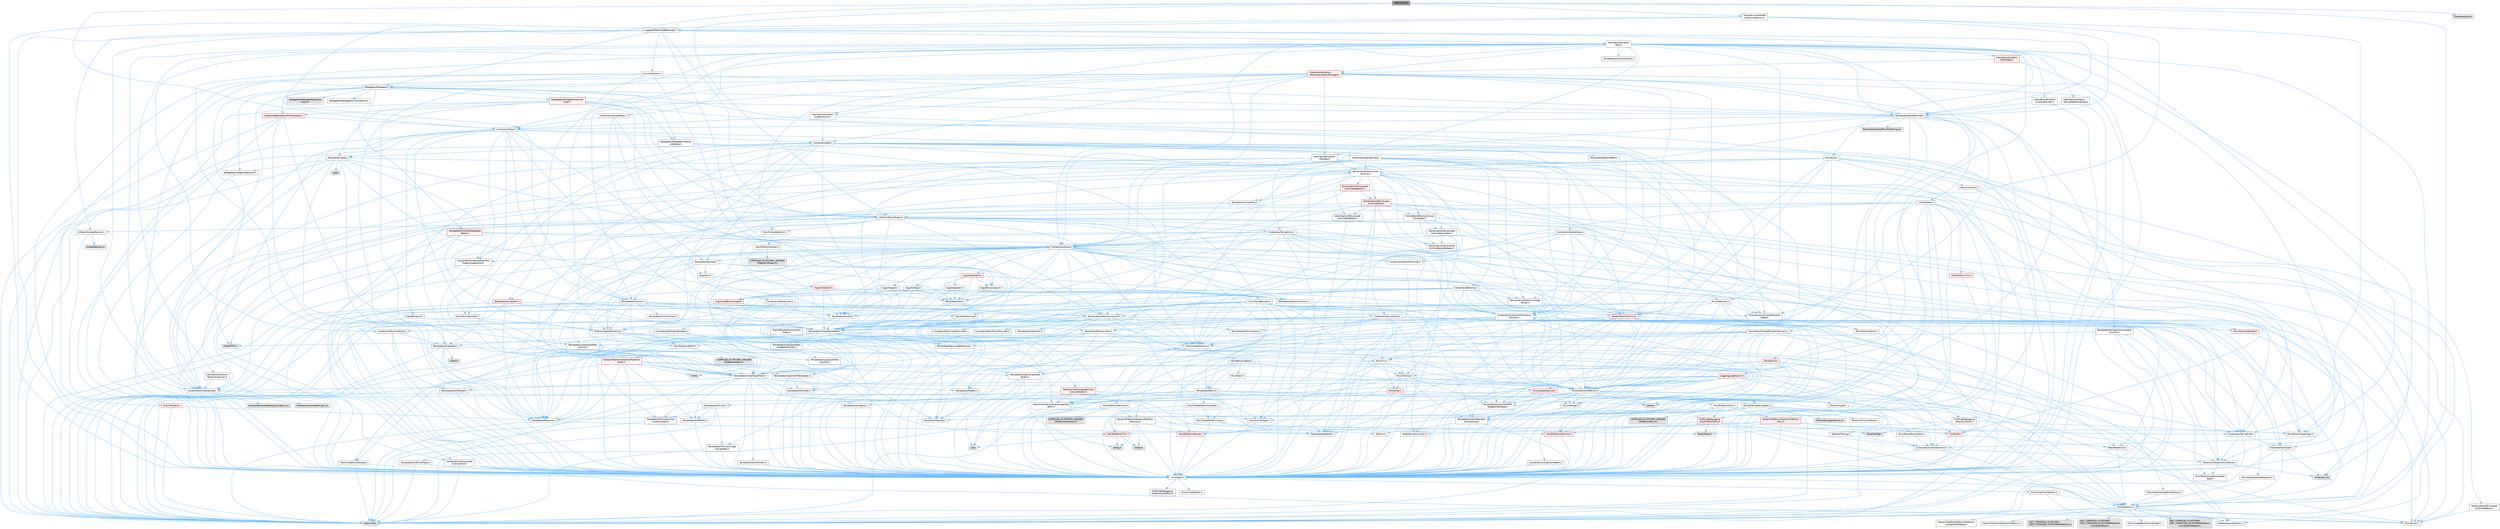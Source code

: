 digraph "Definitions.h"
{
 // INTERACTIVE_SVG=YES
 // LATEX_PDF_SIZE
  bgcolor="transparent";
  edge [fontname=Helvetica,fontsize=10,labelfontname=Helvetica,labelfontsize=10];
  node [fontname=Helvetica,fontsize=10,shape=box,height=0.2,width=0.4];
  Node1 [id="Node000001",label="Definitions.h",height=0.2,width=0.4,color="gray40", fillcolor="grey60", style="filled", fontcolor="black",tooltip=" "];
  Node1 -> Node2 [id="edge1_Node000001_Node000002",color="steelblue1",style="solid",tooltip=" "];
  Node2 [id="Node000002",label="Containers/Map.h",height=0.2,width=0.4,color="grey40", fillcolor="white", style="filled",URL="$df/d79/Map_8h.html",tooltip=" "];
  Node2 -> Node3 [id="edge2_Node000002_Node000003",color="steelblue1",style="solid",tooltip=" "];
  Node3 [id="Node000003",label="CoreTypes.h",height=0.2,width=0.4,color="grey40", fillcolor="white", style="filled",URL="$dc/dec/CoreTypes_8h.html",tooltip=" "];
  Node3 -> Node4 [id="edge3_Node000003_Node000004",color="steelblue1",style="solid",tooltip=" "];
  Node4 [id="Node000004",label="HAL/Platform.h",height=0.2,width=0.4,color="grey40", fillcolor="white", style="filled",URL="$d9/dd0/Platform_8h.html",tooltip=" "];
  Node4 -> Node5 [id="edge4_Node000004_Node000005",color="steelblue1",style="solid",tooltip=" "];
  Node5 [id="Node000005",label="Misc/Build.h",height=0.2,width=0.4,color="grey40", fillcolor="white", style="filled",URL="$d3/dbb/Build_8h.html",tooltip=" "];
  Node4 -> Node6 [id="edge5_Node000004_Node000006",color="steelblue1",style="solid",tooltip=" "];
  Node6 [id="Node000006",label="Misc/LargeWorldCoordinates.h",height=0.2,width=0.4,color="grey40", fillcolor="white", style="filled",URL="$d2/dcb/LargeWorldCoordinates_8h.html",tooltip=" "];
  Node4 -> Node7 [id="edge6_Node000004_Node000007",color="steelblue1",style="solid",tooltip=" "];
  Node7 [id="Node000007",label="type_traits",height=0.2,width=0.4,color="grey60", fillcolor="#E0E0E0", style="filled",tooltip=" "];
  Node4 -> Node8 [id="edge7_Node000004_Node000008",color="steelblue1",style="solid",tooltip=" "];
  Node8 [id="Node000008",label="PreprocessorHelpers.h",height=0.2,width=0.4,color="grey40", fillcolor="white", style="filled",URL="$db/ddb/PreprocessorHelpers_8h.html",tooltip=" "];
  Node4 -> Node9 [id="edge8_Node000004_Node000009",color="steelblue1",style="solid",tooltip=" "];
  Node9 [id="Node000009",label="UBT_COMPILED_PLATFORM\l/UBT_COMPILED_PLATFORMPlatform\lCompilerPreSetup.h",height=0.2,width=0.4,color="grey60", fillcolor="#E0E0E0", style="filled",tooltip=" "];
  Node4 -> Node10 [id="edge9_Node000004_Node000010",color="steelblue1",style="solid",tooltip=" "];
  Node10 [id="Node000010",label="GenericPlatform/GenericPlatform\lCompilerPreSetup.h",height=0.2,width=0.4,color="grey40", fillcolor="white", style="filled",URL="$d9/dc8/GenericPlatformCompilerPreSetup_8h.html",tooltip=" "];
  Node4 -> Node11 [id="edge10_Node000004_Node000011",color="steelblue1",style="solid",tooltip=" "];
  Node11 [id="Node000011",label="GenericPlatform/GenericPlatform.h",height=0.2,width=0.4,color="grey40", fillcolor="white", style="filled",URL="$d6/d84/GenericPlatform_8h.html",tooltip=" "];
  Node4 -> Node12 [id="edge11_Node000004_Node000012",color="steelblue1",style="solid",tooltip=" "];
  Node12 [id="Node000012",label="UBT_COMPILED_PLATFORM\l/UBT_COMPILED_PLATFORMPlatform.h",height=0.2,width=0.4,color="grey60", fillcolor="#E0E0E0", style="filled",tooltip=" "];
  Node4 -> Node13 [id="edge12_Node000004_Node000013",color="steelblue1",style="solid",tooltip=" "];
  Node13 [id="Node000013",label="UBT_COMPILED_PLATFORM\l/UBT_COMPILED_PLATFORMPlatform\lCompilerSetup.h",height=0.2,width=0.4,color="grey60", fillcolor="#E0E0E0", style="filled",tooltip=" "];
  Node3 -> Node14 [id="edge13_Node000003_Node000014",color="steelblue1",style="solid",tooltip=" "];
  Node14 [id="Node000014",label="ProfilingDebugging\l/UMemoryDefines.h",height=0.2,width=0.4,color="grey40", fillcolor="white", style="filled",URL="$d2/da2/UMemoryDefines_8h.html",tooltip=" "];
  Node3 -> Node15 [id="edge14_Node000003_Node000015",color="steelblue1",style="solid",tooltip=" "];
  Node15 [id="Node000015",label="Misc/CoreMiscDefines.h",height=0.2,width=0.4,color="grey40", fillcolor="white", style="filled",URL="$da/d38/CoreMiscDefines_8h.html",tooltip=" "];
  Node15 -> Node4 [id="edge15_Node000015_Node000004",color="steelblue1",style="solid",tooltip=" "];
  Node15 -> Node8 [id="edge16_Node000015_Node000008",color="steelblue1",style="solid",tooltip=" "];
  Node3 -> Node16 [id="edge17_Node000003_Node000016",color="steelblue1",style="solid",tooltip=" "];
  Node16 [id="Node000016",label="Misc/CoreDefines.h",height=0.2,width=0.4,color="grey40", fillcolor="white", style="filled",URL="$d3/dd2/CoreDefines_8h.html",tooltip=" "];
  Node2 -> Node17 [id="edge18_Node000002_Node000017",color="steelblue1",style="solid",tooltip=" "];
  Node17 [id="Node000017",label="Algo/Reverse.h",height=0.2,width=0.4,color="grey40", fillcolor="white", style="filled",URL="$d5/d93/Reverse_8h.html",tooltip=" "];
  Node17 -> Node3 [id="edge19_Node000017_Node000003",color="steelblue1",style="solid",tooltip=" "];
  Node17 -> Node18 [id="edge20_Node000017_Node000018",color="steelblue1",style="solid",tooltip=" "];
  Node18 [id="Node000018",label="Templates/UnrealTemplate.h",height=0.2,width=0.4,color="grey40", fillcolor="white", style="filled",URL="$d4/d24/UnrealTemplate_8h.html",tooltip=" "];
  Node18 -> Node3 [id="edge21_Node000018_Node000003",color="steelblue1",style="solid",tooltip=" "];
  Node18 -> Node19 [id="edge22_Node000018_Node000019",color="steelblue1",style="solid",tooltip=" "];
  Node19 [id="Node000019",label="Templates/IsPointer.h",height=0.2,width=0.4,color="grey40", fillcolor="white", style="filled",URL="$d7/d05/IsPointer_8h.html",tooltip=" "];
  Node19 -> Node3 [id="edge23_Node000019_Node000003",color="steelblue1",style="solid",tooltip=" "];
  Node18 -> Node20 [id="edge24_Node000018_Node000020",color="steelblue1",style="solid",tooltip=" "];
  Node20 [id="Node000020",label="HAL/UnrealMemory.h",height=0.2,width=0.4,color="grey40", fillcolor="white", style="filled",URL="$d9/d96/UnrealMemory_8h.html",tooltip=" "];
  Node20 -> Node3 [id="edge25_Node000020_Node000003",color="steelblue1",style="solid",tooltip=" "];
  Node20 -> Node21 [id="edge26_Node000020_Node000021",color="steelblue1",style="solid",tooltip=" "];
  Node21 [id="Node000021",label="GenericPlatform/GenericPlatform\lMemory.h",height=0.2,width=0.4,color="grey40", fillcolor="white", style="filled",URL="$dd/d22/GenericPlatformMemory_8h.html",tooltip=" "];
  Node21 -> Node22 [id="edge27_Node000021_Node000022",color="steelblue1",style="solid",tooltip=" "];
  Node22 [id="Node000022",label="CoreFwd.h",height=0.2,width=0.4,color="red", fillcolor="#FFF0F0", style="filled",URL="$d1/d1e/CoreFwd_8h.html",tooltip=" "];
  Node22 -> Node3 [id="edge28_Node000022_Node000003",color="steelblue1",style="solid",tooltip=" "];
  Node22 -> Node23 [id="edge29_Node000022_Node000023",color="steelblue1",style="solid",tooltip=" "];
  Node23 [id="Node000023",label="Containers/ContainersFwd.h",height=0.2,width=0.4,color="grey40", fillcolor="white", style="filled",URL="$d4/d0a/ContainersFwd_8h.html",tooltip=" "];
  Node23 -> Node4 [id="edge30_Node000023_Node000004",color="steelblue1",style="solid",tooltip=" "];
  Node23 -> Node3 [id="edge31_Node000023_Node000003",color="steelblue1",style="solid",tooltip=" "];
  Node23 -> Node24 [id="edge32_Node000023_Node000024",color="steelblue1",style="solid",tooltip=" "];
  Node24 [id="Node000024",label="Traits/IsContiguousContainer.h",height=0.2,width=0.4,color="grey40", fillcolor="white", style="filled",URL="$d5/d3c/IsContiguousContainer_8h.html",tooltip=" "];
  Node24 -> Node3 [id="edge33_Node000024_Node000003",color="steelblue1",style="solid",tooltip=" "];
  Node24 -> Node25 [id="edge34_Node000024_Node000025",color="steelblue1",style="solid",tooltip=" "];
  Node25 [id="Node000025",label="Misc/StaticAssertComplete\lType.h",height=0.2,width=0.4,color="grey40", fillcolor="white", style="filled",URL="$d5/d4e/StaticAssertCompleteType_8h.html",tooltip=" "];
  Node24 -> Node26 [id="edge35_Node000024_Node000026",color="steelblue1",style="solid",tooltip=" "];
  Node26 [id="Node000026",label="initializer_list",height=0.2,width=0.4,color="grey60", fillcolor="#E0E0E0", style="filled",tooltip=" "];
  Node22 -> Node27 [id="edge36_Node000022_Node000027",color="steelblue1",style="solid",tooltip=" "];
  Node27 [id="Node000027",label="Math/MathFwd.h",height=0.2,width=0.4,color="grey40", fillcolor="white", style="filled",URL="$d2/d10/MathFwd_8h.html",tooltip=" "];
  Node27 -> Node4 [id="edge37_Node000027_Node000004",color="steelblue1",style="solid",tooltip=" "];
  Node21 -> Node3 [id="edge38_Node000021_Node000003",color="steelblue1",style="solid",tooltip=" "];
  Node21 -> Node29 [id="edge39_Node000021_Node000029",color="steelblue1",style="solid",tooltip=" "];
  Node29 [id="Node000029",label="HAL/PlatformString.h",height=0.2,width=0.4,color="red", fillcolor="#FFF0F0", style="filled",URL="$db/db5/PlatformString_8h.html",tooltip=" "];
  Node29 -> Node3 [id="edge40_Node000029_Node000003",color="steelblue1",style="solid",tooltip=" "];
  Node21 -> Node31 [id="edge41_Node000021_Node000031",color="steelblue1",style="solid",tooltip=" "];
  Node31 [id="Node000031",label="string.h",height=0.2,width=0.4,color="grey60", fillcolor="#E0E0E0", style="filled",tooltip=" "];
  Node21 -> Node32 [id="edge42_Node000021_Node000032",color="steelblue1",style="solid",tooltip=" "];
  Node32 [id="Node000032",label="wchar.h",height=0.2,width=0.4,color="grey60", fillcolor="#E0E0E0", style="filled",tooltip=" "];
  Node20 -> Node33 [id="edge43_Node000020_Node000033",color="steelblue1",style="solid",tooltip=" "];
  Node33 [id="Node000033",label="HAL/MemoryBase.h",height=0.2,width=0.4,color="grey40", fillcolor="white", style="filled",URL="$d6/d9f/MemoryBase_8h.html",tooltip=" "];
  Node33 -> Node3 [id="edge44_Node000033_Node000003",color="steelblue1",style="solid",tooltip=" "];
  Node33 -> Node34 [id="edge45_Node000033_Node000034",color="steelblue1",style="solid",tooltip=" "];
  Node34 [id="Node000034",label="HAL/PlatformAtomics.h",height=0.2,width=0.4,color="red", fillcolor="#FFF0F0", style="filled",URL="$d3/d36/PlatformAtomics_8h.html",tooltip=" "];
  Node34 -> Node3 [id="edge46_Node000034_Node000003",color="steelblue1",style="solid",tooltip=" "];
  Node33 -> Node37 [id="edge47_Node000033_Node000037",color="steelblue1",style="solid",tooltip=" "];
  Node37 [id="Node000037",label="HAL/PlatformCrt.h",height=0.2,width=0.4,color="red", fillcolor="#FFF0F0", style="filled",URL="$d8/d75/PlatformCrt_8h.html",tooltip=" "];
  Node37 -> Node38 [id="edge48_Node000037_Node000038",color="steelblue1",style="solid",tooltip=" "];
  Node38 [id="Node000038",label="new",height=0.2,width=0.4,color="grey60", fillcolor="#E0E0E0", style="filled",tooltip=" "];
  Node37 -> Node32 [id="edge49_Node000037_Node000032",color="steelblue1",style="solid",tooltip=" "];
  Node37 -> Node31 [id="edge50_Node000037_Node000031",color="steelblue1",style="solid",tooltip=" "];
  Node33 -> Node45 [id="edge51_Node000033_Node000045",color="steelblue1",style="solid",tooltip=" "];
  Node45 [id="Node000045",label="Misc/Exec.h",height=0.2,width=0.4,color="grey40", fillcolor="white", style="filled",URL="$de/ddb/Exec_8h.html",tooltip=" "];
  Node45 -> Node3 [id="edge52_Node000045_Node000003",color="steelblue1",style="solid",tooltip=" "];
  Node45 -> Node46 [id="edge53_Node000045_Node000046",color="steelblue1",style="solid",tooltip=" "];
  Node46 [id="Node000046",label="Misc/AssertionMacros.h",height=0.2,width=0.4,color="grey40", fillcolor="white", style="filled",URL="$d0/dfa/AssertionMacros_8h.html",tooltip=" "];
  Node46 -> Node3 [id="edge54_Node000046_Node000003",color="steelblue1",style="solid",tooltip=" "];
  Node46 -> Node4 [id="edge55_Node000046_Node000004",color="steelblue1",style="solid",tooltip=" "];
  Node46 -> Node47 [id="edge56_Node000046_Node000047",color="steelblue1",style="solid",tooltip=" "];
  Node47 [id="Node000047",label="HAL/PlatformMisc.h",height=0.2,width=0.4,color="grey40", fillcolor="white", style="filled",URL="$d0/df5/PlatformMisc_8h.html",tooltip=" "];
  Node47 -> Node3 [id="edge57_Node000047_Node000003",color="steelblue1",style="solid",tooltip=" "];
  Node47 -> Node48 [id="edge58_Node000047_Node000048",color="steelblue1",style="solid",tooltip=" "];
  Node48 [id="Node000048",label="GenericPlatform/GenericPlatform\lMisc.h",height=0.2,width=0.4,color="red", fillcolor="#FFF0F0", style="filled",URL="$db/d9a/GenericPlatformMisc_8h.html",tooltip=" "];
  Node48 -> Node49 [id="edge59_Node000048_Node000049",color="steelblue1",style="solid",tooltip=" "];
  Node49 [id="Node000049",label="Containers/StringFwd.h",height=0.2,width=0.4,color="grey40", fillcolor="white", style="filled",URL="$df/d37/StringFwd_8h.html",tooltip=" "];
  Node49 -> Node3 [id="edge60_Node000049_Node000003",color="steelblue1",style="solid",tooltip=" "];
  Node49 -> Node50 [id="edge61_Node000049_Node000050",color="steelblue1",style="solid",tooltip=" "];
  Node50 [id="Node000050",label="Traits/ElementType.h",height=0.2,width=0.4,color="grey40", fillcolor="white", style="filled",URL="$d5/d4f/ElementType_8h.html",tooltip=" "];
  Node50 -> Node4 [id="edge62_Node000050_Node000004",color="steelblue1",style="solid",tooltip=" "];
  Node50 -> Node26 [id="edge63_Node000050_Node000026",color="steelblue1",style="solid",tooltip=" "];
  Node50 -> Node7 [id="edge64_Node000050_Node000007",color="steelblue1",style="solid",tooltip=" "];
  Node49 -> Node24 [id="edge65_Node000049_Node000024",color="steelblue1",style="solid",tooltip=" "];
  Node48 -> Node22 [id="edge66_Node000048_Node000022",color="steelblue1",style="solid",tooltip=" "];
  Node48 -> Node3 [id="edge67_Node000048_Node000003",color="steelblue1",style="solid",tooltip=" "];
  Node48 -> Node37 [id="edge68_Node000048_Node000037",color="steelblue1",style="solid",tooltip=" "];
  Node48 -> Node52 [id="edge69_Node000048_Node000052",color="steelblue1",style="solid",tooltip=" "];
  Node52 [id="Node000052",label="Math/NumericLimits.h",height=0.2,width=0.4,color="grey40", fillcolor="white", style="filled",URL="$df/d1b/NumericLimits_8h.html",tooltip=" "];
  Node52 -> Node3 [id="edge70_Node000052_Node000003",color="steelblue1",style="solid",tooltip=" "];
  Node48 -> Node54 [id="edge71_Node000048_Node000054",color="steelblue1",style="solid",tooltip=" "];
  Node54 [id="Node000054",label="Misc/EnumClassFlags.h",height=0.2,width=0.4,color="grey40", fillcolor="white", style="filled",URL="$d8/de7/EnumClassFlags_8h.html",tooltip=" "];
  Node47 -> Node57 [id="edge72_Node000047_Node000057",color="steelblue1",style="solid",tooltip=" "];
  Node57 [id="Node000057",label="COMPILED_PLATFORM_HEADER\l(PlatformMisc.h)",height=0.2,width=0.4,color="grey60", fillcolor="#E0E0E0", style="filled",tooltip=" "];
  Node47 -> Node58 [id="edge73_Node000047_Node000058",color="steelblue1",style="solid",tooltip=" "];
  Node58 [id="Node000058",label="ProfilingDebugging\l/CpuProfilerTrace.h",height=0.2,width=0.4,color="red", fillcolor="#FFF0F0", style="filled",URL="$da/dcb/CpuProfilerTrace_8h.html",tooltip=" "];
  Node58 -> Node3 [id="edge74_Node000058_Node000003",color="steelblue1",style="solid",tooltip=" "];
  Node58 -> Node23 [id="edge75_Node000058_Node000023",color="steelblue1",style="solid",tooltip=" "];
  Node58 -> Node34 [id="edge76_Node000058_Node000034",color="steelblue1",style="solid",tooltip=" "];
  Node58 -> Node8 [id="edge77_Node000058_Node000008",color="steelblue1",style="solid",tooltip=" "];
  Node58 -> Node5 [id="edge78_Node000058_Node000005",color="steelblue1",style="solid",tooltip=" "];
  Node58 -> Node59 [id="edge79_Node000058_Node000059",color="steelblue1",style="solid",tooltip=" "];
  Node59 [id="Node000059",label="Trace/Config.h",height=0.2,width=0.4,color="grey60", fillcolor="#E0E0E0", style="filled",tooltip=" "];
  Node58 -> Node62 [id="edge80_Node000058_Node000062",color="steelblue1",style="solid",tooltip=" "];
  Node62 [id="Node000062",label="Trace/Trace.h",height=0.2,width=0.4,color="grey60", fillcolor="#E0E0E0", style="filled",tooltip=" "];
  Node46 -> Node8 [id="edge81_Node000046_Node000008",color="steelblue1",style="solid",tooltip=" "];
  Node46 -> Node63 [id="edge82_Node000046_Node000063",color="steelblue1",style="solid",tooltip=" "];
  Node63 [id="Node000063",label="Templates/EnableIf.h",height=0.2,width=0.4,color="grey40", fillcolor="white", style="filled",URL="$d7/d60/EnableIf_8h.html",tooltip=" "];
  Node63 -> Node3 [id="edge83_Node000063_Node000003",color="steelblue1",style="solid",tooltip=" "];
  Node46 -> Node64 [id="edge84_Node000046_Node000064",color="steelblue1",style="solid",tooltip=" "];
  Node64 [id="Node000064",label="Templates/IsArrayOrRefOf\lTypeByPredicate.h",height=0.2,width=0.4,color="grey40", fillcolor="white", style="filled",URL="$d6/da1/IsArrayOrRefOfTypeByPredicate_8h.html",tooltip=" "];
  Node64 -> Node3 [id="edge85_Node000064_Node000003",color="steelblue1",style="solid",tooltip=" "];
  Node46 -> Node65 [id="edge86_Node000046_Node000065",color="steelblue1",style="solid",tooltip=" "];
  Node65 [id="Node000065",label="Templates/IsValidVariadic\lFunctionArg.h",height=0.2,width=0.4,color="grey40", fillcolor="white", style="filled",URL="$d0/dc8/IsValidVariadicFunctionArg_8h.html",tooltip=" "];
  Node65 -> Node3 [id="edge87_Node000065_Node000003",color="steelblue1",style="solid",tooltip=" "];
  Node65 -> Node66 [id="edge88_Node000065_Node000066",color="steelblue1",style="solid",tooltip=" "];
  Node66 [id="Node000066",label="IsEnum.h",height=0.2,width=0.4,color="grey40", fillcolor="white", style="filled",URL="$d4/de5/IsEnum_8h.html",tooltip=" "];
  Node65 -> Node7 [id="edge89_Node000065_Node000007",color="steelblue1",style="solid",tooltip=" "];
  Node46 -> Node67 [id="edge90_Node000046_Node000067",color="steelblue1",style="solid",tooltip=" "];
  Node67 [id="Node000067",label="Traits/IsCharEncodingCompatible\lWith.h",height=0.2,width=0.4,color="grey40", fillcolor="white", style="filled",URL="$df/dd1/IsCharEncodingCompatibleWith_8h.html",tooltip=" "];
  Node67 -> Node7 [id="edge91_Node000067_Node000007",color="steelblue1",style="solid",tooltip=" "];
  Node67 -> Node68 [id="edge92_Node000067_Node000068",color="steelblue1",style="solid",tooltip=" "];
  Node68 [id="Node000068",label="Traits/IsCharType.h",height=0.2,width=0.4,color="grey40", fillcolor="white", style="filled",URL="$db/d51/IsCharType_8h.html",tooltip=" "];
  Node68 -> Node3 [id="edge93_Node000068_Node000003",color="steelblue1",style="solid",tooltip=" "];
  Node46 -> Node69 [id="edge94_Node000046_Node000069",color="steelblue1",style="solid",tooltip=" "];
  Node69 [id="Node000069",label="Misc/VarArgs.h",height=0.2,width=0.4,color="grey40", fillcolor="white", style="filled",URL="$d5/d6f/VarArgs_8h.html",tooltip=" "];
  Node69 -> Node3 [id="edge95_Node000069_Node000003",color="steelblue1",style="solid",tooltip=" "];
  Node46 -> Node70 [id="edge96_Node000046_Node000070",color="steelblue1",style="solid",tooltip=" "];
  Node70 [id="Node000070",label="String/FormatStringSan.h",height=0.2,width=0.4,color="grey40", fillcolor="white", style="filled",URL="$d3/d8b/FormatStringSan_8h.html",tooltip=" "];
  Node70 -> Node7 [id="edge97_Node000070_Node000007",color="steelblue1",style="solid",tooltip=" "];
  Node70 -> Node3 [id="edge98_Node000070_Node000003",color="steelblue1",style="solid",tooltip=" "];
  Node70 -> Node71 [id="edge99_Node000070_Node000071",color="steelblue1",style="solid",tooltip=" "];
  Node71 [id="Node000071",label="Templates/Requires.h",height=0.2,width=0.4,color="grey40", fillcolor="white", style="filled",URL="$dc/d96/Requires_8h.html",tooltip=" "];
  Node71 -> Node63 [id="edge100_Node000071_Node000063",color="steelblue1",style="solid",tooltip=" "];
  Node71 -> Node7 [id="edge101_Node000071_Node000007",color="steelblue1",style="solid",tooltip=" "];
  Node70 -> Node72 [id="edge102_Node000070_Node000072",color="steelblue1",style="solid",tooltip=" "];
  Node72 [id="Node000072",label="Templates/Identity.h",height=0.2,width=0.4,color="grey40", fillcolor="white", style="filled",URL="$d0/dd5/Identity_8h.html",tooltip=" "];
  Node70 -> Node65 [id="edge103_Node000070_Node000065",color="steelblue1",style="solid",tooltip=" "];
  Node70 -> Node68 [id="edge104_Node000070_Node000068",color="steelblue1",style="solid",tooltip=" "];
  Node70 -> Node73 [id="edge105_Node000070_Node000073",color="steelblue1",style="solid",tooltip=" "];
  Node73 [id="Node000073",label="Traits/IsTEnumAsByte.h",height=0.2,width=0.4,color="grey40", fillcolor="white", style="filled",URL="$d1/de6/IsTEnumAsByte_8h.html",tooltip=" "];
  Node70 -> Node74 [id="edge106_Node000070_Node000074",color="steelblue1",style="solid",tooltip=" "];
  Node74 [id="Node000074",label="Traits/IsTString.h",height=0.2,width=0.4,color="grey40", fillcolor="white", style="filled",URL="$d0/df8/IsTString_8h.html",tooltip=" "];
  Node74 -> Node23 [id="edge107_Node000074_Node000023",color="steelblue1",style="solid",tooltip=" "];
  Node70 -> Node23 [id="edge108_Node000070_Node000023",color="steelblue1",style="solid",tooltip=" "];
  Node70 -> Node75 [id="edge109_Node000070_Node000075",color="steelblue1",style="solid",tooltip=" "];
  Node75 [id="Node000075",label="FormatStringSanErrors.inl",height=0.2,width=0.4,color="grey60", fillcolor="#E0E0E0", style="filled",tooltip=" "];
  Node46 -> Node76 [id="edge110_Node000046_Node000076",color="steelblue1",style="solid",tooltip=" "];
  Node76 [id="Node000076",label="atomic",height=0.2,width=0.4,color="grey60", fillcolor="#E0E0E0", style="filled",tooltip=" "];
  Node33 -> Node77 [id="edge111_Node000033_Node000077",color="steelblue1",style="solid",tooltip=" "];
  Node77 [id="Node000077",label="Misc/OutputDevice.h",height=0.2,width=0.4,color="red", fillcolor="#FFF0F0", style="filled",URL="$d7/d32/OutputDevice_8h.html",tooltip=" "];
  Node77 -> Node22 [id="edge112_Node000077_Node000022",color="steelblue1",style="solid",tooltip=" "];
  Node77 -> Node3 [id="edge113_Node000077_Node000003",color="steelblue1",style="solid",tooltip=" "];
  Node77 -> Node69 [id="edge114_Node000077_Node000069",color="steelblue1",style="solid",tooltip=" "];
  Node77 -> Node64 [id="edge115_Node000077_Node000064",color="steelblue1",style="solid",tooltip=" "];
  Node77 -> Node65 [id="edge116_Node000077_Node000065",color="steelblue1",style="solid",tooltip=" "];
  Node77 -> Node67 [id="edge117_Node000077_Node000067",color="steelblue1",style="solid",tooltip=" "];
  Node33 -> Node79 [id="edge118_Node000033_Node000079",color="steelblue1",style="solid",tooltip=" "];
  Node79 [id="Node000079",label="Templates/Atomic.h",height=0.2,width=0.4,color="grey40", fillcolor="white", style="filled",URL="$d3/d91/Atomic_8h.html",tooltip=" "];
  Node79 -> Node80 [id="edge119_Node000079_Node000080",color="steelblue1",style="solid",tooltip=" "];
  Node80 [id="Node000080",label="HAL/ThreadSafeCounter.h",height=0.2,width=0.4,color="grey40", fillcolor="white", style="filled",URL="$dc/dc9/ThreadSafeCounter_8h.html",tooltip=" "];
  Node80 -> Node3 [id="edge120_Node000080_Node000003",color="steelblue1",style="solid",tooltip=" "];
  Node80 -> Node34 [id="edge121_Node000080_Node000034",color="steelblue1",style="solid",tooltip=" "];
  Node79 -> Node81 [id="edge122_Node000079_Node000081",color="steelblue1",style="solid",tooltip=" "];
  Node81 [id="Node000081",label="HAL/ThreadSafeCounter64.h",height=0.2,width=0.4,color="grey40", fillcolor="white", style="filled",URL="$d0/d12/ThreadSafeCounter64_8h.html",tooltip=" "];
  Node81 -> Node3 [id="edge123_Node000081_Node000003",color="steelblue1",style="solid",tooltip=" "];
  Node81 -> Node80 [id="edge124_Node000081_Node000080",color="steelblue1",style="solid",tooltip=" "];
  Node79 -> Node82 [id="edge125_Node000079_Node000082",color="steelblue1",style="solid",tooltip=" "];
  Node82 [id="Node000082",label="Templates/IsIntegral.h",height=0.2,width=0.4,color="grey40", fillcolor="white", style="filled",URL="$da/d64/IsIntegral_8h.html",tooltip=" "];
  Node82 -> Node3 [id="edge126_Node000082_Node000003",color="steelblue1",style="solid",tooltip=" "];
  Node79 -> Node83 [id="edge127_Node000079_Node000083",color="steelblue1",style="solid",tooltip=" "];
  Node83 [id="Node000083",label="Templates/IsTrivial.h",height=0.2,width=0.4,color="grey40", fillcolor="white", style="filled",URL="$da/d4c/IsTrivial_8h.html",tooltip=" "];
  Node83 -> Node84 [id="edge128_Node000083_Node000084",color="steelblue1",style="solid",tooltip=" "];
  Node84 [id="Node000084",label="Templates/AndOrNot.h",height=0.2,width=0.4,color="grey40", fillcolor="white", style="filled",URL="$db/d0a/AndOrNot_8h.html",tooltip=" "];
  Node84 -> Node3 [id="edge129_Node000084_Node000003",color="steelblue1",style="solid",tooltip=" "];
  Node83 -> Node85 [id="edge130_Node000083_Node000085",color="steelblue1",style="solid",tooltip=" "];
  Node85 [id="Node000085",label="Templates/IsTriviallyCopy\lConstructible.h",height=0.2,width=0.4,color="grey40", fillcolor="white", style="filled",URL="$d3/d78/IsTriviallyCopyConstructible_8h.html",tooltip=" "];
  Node85 -> Node3 [id="edge131_Node000085_Node000003",color="steelblue1",style="solid",tooltip=" "];
  Node85 -> Node7 [id="edge132_Node000085_Node000007",color="steelblue1",style="solid",tooltip=" "];
  Node83 -> Node86 [id="edge133_Node000083_Node000086",color="steelblue1",style="solid",tooltip=" "];
  Node86 [id="Node000086",label="Templates/IsTriviallyCopy\lAssignable.h",height=0.2,width=0.4,color="grey40", fillcolor="white", style="filled",URL="$d2/df2/IsTriviallyCopyAssignable_8h.html",tooltip=" "];
  Node86 -> Node3 [id="edge134_Node000086_Node000003",color="steelblue1",style="solid",tooltip=" "];
  Node86 -> Node7 [id="edge135_Node000086_Node000007",color="steelblue1",style="solid",tooltip=" "];
  Node83 -> Node7 [id="edge136_Node000083_Node000007",color="steelblue1",style="solid",tooltip=" "];
  Node79 -> Node87 [id="edge137_Node000079_Node000087",color="steelblue1",style="solid",tooltip=" "];
  Node87 [id="Node000087",label="Traits/IntType.h",height=0.2,width=0.4,color="grey40", fillcolor="white", style="filled",URL="$d7/deb/IntType_8h.html",tooltip=" "];
  Node87 -> Node4 [id="edge138_Node000087_Node000004",color="steelblue1",style="solid",tooltip=" "];
  Node79 -> Node76 [id="edge139_Node000079_Node000076",color="steelblue1",style="solid",tooltip=" "];
  Node20 -> Node88 [id="edge140_Node000020_Node000088",color="steelblue1",style="solid",tooltip=" "];
  Node88 [id="Node000088",label="HAL/PlatformMemory.h",height=0.2,width=0.4,color="grey40", fillcolor="white", style="filled",URL="$de/d68/PlatformMemory_8h.html",tooltip=" "];
  Node88 -> Node3 [id="edge141_Node000088_Node000003",color="steelblue1",style="solid",tooltip=" "];
  Node88 -> Node21 [id="edge142_Node000088_Node000021",color="steelblue1",style="solid",tooltip=" "];
  Node88 -> Node89 [id="edge143_Node000088_Node000089",color="steelblue1",style="solid",tooltip=" "];
  Node89 [id="Node000089",label="COMPILED_PLATFORM_HEADER\l(PlatformMemory.h)",height=0.2,width=0.4,color="grey60", fillcolor="#E0E0E0", style="filled",tooltip=" "];
  Node20 -> Node90 [id="edge144_Node000020_Node000090",color="steelblue1",style="solid",tooltip=" "];
  Node90 [id="Node000090",label="ProfilingDebugging\l/MemoryTrace.h",height=0.2,width=0.4,color="grey40", fillcolor="white", style="filled",URL="$da/dd7/MemoryTrace_8h.html",tooltip=" "];
  Node90 -> Node4 [id="edge145_Node000090_Node000004",color="steelblue1",style="solid",tooltip=" "];
  Node90 -> Node54 [id="edge146_Node000090_Node000054",color="steelblue1",style="solid",tooltip=" "];
  Node90 -> Node59 [id="edge147_Node000090_Node000059",color="steelblue1",style="solid",tooltip=" "];
  Node90 -> Node62 [id="edge148_Node000090_Node000062",color="steelblue1",style="solid",tooltip=" "];
  Node20 -> Node19 [id="edge149_Node000020_Node000019",color="steelblue1",style="solid",tooltip=" "];
  Node18 -> Node91 [id="edge150_Node000018_Node000091",color="steelblue1",style="solid",tooltip=" "];
  Node91 [id="Node000091",label="Templates/CopyQualifiers\lAndRefsFromTo.h",height=0.2,width=0.4,color="grey40", fillcolor="white", style="filled",URL="$d3/db3/CopyQualifiersAndRefsFromTo_8h.html",tooltip=" "];
  Node91 -> Node92 [id="edge151_Node000091_Node000092",color="steelblue1",style="solid",tooltip=" "];
  Node92 [id="Node000092",label="Templates/CopyQualifiers\lFromTo.h",height=0.2,width=0.4,color="grey40", fillcolor="white", style="filled",URL="$d5/db4/CopyQualifiersFromTo_8h.html",tooltip=" "];
  Node18 -> Node93 [id="edge152_Node000018_Node000093",color="steelblue1",style="solid",tooltip=" "];
  Node93 [id="Node000093",label="Templates/UnrealTypeTraits.h",height=0.2,width=0.4,color="grey40", fillcolor="white", style="filled",URL="$d2/d2d/UnrealTypeTraits_8h.html",tooltip=" "];
  Node93 -> Node3 [id="edge153_Node000093_Node000003",color="steelblue1",style="solid",tooltip=" "];
  Node93 -> Node19 [id="edge154_Node000093_Node000019",color="steelblue1",style="solid",tooltip=" "];
  Node93 -> Node46 [id="edge155_Node000093_Node000046",color="steelblue1",style="solid",tooltip=" "];
  Node93 -> Node84 [id="edge156_Node000093_Node000084",color="steelblue1",style="solid",tooltip=" "];
  Node93 -> Node63 [id="edge157_Node000093_Node000063",color="steelblue1",style="solid",tooltip=" "];
  Node93 -> Node94 [id="edge158_Node000093_Node000094",color="steelblue1",style="solid",tooltip=" "];
  Node94 [id="Node000094",label="Templates/IsArithmetic.h",height=0.2,width=0.4,color="grey40", fillcolor="white", style="filled",URL="$d2/d5d/IsArithmetic_8h.html",tooltip=" "];
  Node94 -> Node3 [id="edge159_Node000094_Node000003",color="steelblue1",style="solid",tooltip=" "];
  Node93 -> Node66 [id="edge160_Node000093_Node000066",color="steelblue1",style="solid",tooltip=" "];
  Node93 -> Node95 [id="edge161_Node000093_Node000095",color="steelblue1",style="solid",tooltip=" "];
  Node95 [id="Node000095",label="Templates/Models.h",height=0.2,width=0.4,color="grey40", fillcolor="white", style="filled",URL="$d3/d0c/Models_8h.html",tooltip=" "];
  Node95 -> Node72 [id="edge162_Node000095_Node000072",color="steelblue1",style="solid",tooltip=" "];
  Node93 -> Node96 [id="edge163_Node000093_Node000096",color="steelblue1",style="solid",tooltip=" "];
  Node96 [id="Node000096",label="Templates/IsPODType.h",height=0.2,width=0.4,color="grey40", fillcolor="white", style="filled",URL="$d7/db1/IsPODType_8h.html",tooltip=" "];
  Node96 -> Node3 [id="edge164_Node000096_Node000003",color="steelblue1",style="solid",tooltip=" "];
  Node93 -> Node97 [id="edge165_Node000093_Node000097",color="steelblue1",style="solid",tooltip=" "];
  Node97 [id="Node000097",label="Templates/IsUECoreType.h",height=0.2,width=0.4,color="grey40", fillcolor="white", style="filled",URL="$d1/db8/IsUECoreType_8h.html",tooltip=" "];
  Node97 -> Node3 [id="edge166_Node000097_Node000003",color="steelblue1",style="solid",tooltip=" "];
  Node97 -> Node7 [id="edge167_Node000097_Node000007",color="steelblue1",style="solid",tooltip=" "];
  Node93 -> Node85 [id="edge168_Node000093_Node000085",color="steelblue1",style="solid",tooltip=" "];
  Node18 -> Node98 [id="edge169_Node000018_Node000098",color="steelblue1",style="solid",tooltip=" "];
  Node98 [id="Node000098",label="Templates/RemoveReference.h",height=0.2,width=0.4,color="grey40", fillcolor="white", style="filled",URL="$da/dbe/RemoveReference_8h.html",tooltip=" "];
  Node98 -> Node3 [id="edge170_Node000098_Node000003",color="steelblue1",style="solid",tooltip=" "];
  Node18 -> Node71 [id="edge171_Node000018_Node000071",color="steelblue1",style="solid",tooltip=" "];
  Node18 -> Node99 [id="edge172_Node000018_Node000099",color="steelblue1",style="solid",tooltip=" "];
  Node99 [id="Node000099",label="Templates/TypeCompatible\lBytes.h",height=0.2,width=0.4,color="grey40", fillcolor="white", style="filled",URL="$df/d0a/TypeCompatibleBytes_8h.html",tooltip=" "];
  Node99 -> Node3 [id="edge173_Node000099_Node000003",color="steelblue1",style="solid",tooltip=" "];
  Node99 -> Node31 [id="edge174_Node000099_Node000031",color="steelblue1",style="solid",tooltip=" "];
  Node99 -> Node38 [id="edge175_Node000099_Node000038",color="steelblue1",style="solid",tooltip=" "];
  Node99 -> Node7 [id="edge176_Node000099_Node000007",color="steelblue1",style="solid",tooltip=" "];
  Node18 -> Node72 [id="edge177_Node000018_Node000072",color="steelblue1",style="solid",tooltip=" "];
  Node18 -> Node24 [id="edge178_Node000018_Node000024",color="steelblue1",style="solid",tooltip=" "];
  Node18 -> Node100 [id="edge179_Node000018_Node000100",color="steelblue1",style="solid",tooltip=" "];
  Node100 [id="Node000100",label="Traits/UseBitwiseSwap.h",height=0.2,width=0.4,color="grey40", fillcolor="white", style="filled",URL="$db/df3/UseBitwiseSwap_8h.html",tooltip=" "];
  Node100 -> Node3 [id="edge180_Node000100_Node000003",color="steelblue1",style="solid",tooltip=" "];
  Node100 -> Node7 [id="edge181_Node000100_Node000007",color="steelblue1",style="solid",tooltip=" "];
  Node18 -> Node7 [id="edge182_Node000018_Node000007",color="steelblue1",style="solid",tooltip=" "];
  Node2 -> Node101 [id="edge183_Node000002_Node000101",color="steelblue1",style="solid",tooltip=" "];
  Node101 [id="Node000101",label="Containers/ContainerElement\lTypeCompatibility.h",height=0.2,width=0.4,color="grey40", fillcolor="white", style="filled",URL="$df/ddf/ContainerElementTypeCompatibility_8h.html",tooltip=" "];
  Node101 -> Node3 [id="edge184_Node000101_Node000003",color="steelblue1",style="solid",tooltip=" "];
  Node101 -> Node93 [id="edge185_Node000101_Node000093",color="steelblue1",style="solid",tooltip=" "];
  Node2 -> Node102 [id="edge186_Node000002_Node000102",color="steelblue1",style="solid",tooltip=" "];
  Node102 [id="Node000102",label="Containers/Set.h",height=0.2,width=0.4,color="grey40", fillcolor="white", style="filled",URL="$d4/d45/Set_8h.html",tooltip=" "];
  Node102 -> Node103 [id="edge187_Node000102_Node000103",color="steelblue1",style="solid",tooltip=" "];
  Node103 [id="Node000103",label="Containers/ContainerAllocation\lPolicies.h",height=0.2,width=0.4,color="grey40", fillcolor="white", style="filled",URL="$d7/dff/ContainerAllocationPolicies_8h.html",tooltip=" "];
  Node103 -> Node3 [id="edge188_Node000103_Node000003",color="steelblue1",style="solid",tooltip=" "];
  Node103 -> Node104 [id="edge189_Node000103_Node000104",color="steelblue1",style="solid",tooltip=" "];
  Node104 [id="Node000104",label="Containers/ContainerHelpers.h",height=0.2,width=0.4,color="grey40", fillcolor="white", style="filled",URL="$d7/d33/ContainerHelpers_8h.html",tooltip=" "];
  Node104 -> Node3 [id="edge190_Node000104_Node000003",color="steelblue1",style="solid",tooltip=" "];
  Node103 -> Node103 [id="edge191_Node000103_Node000103",color="steelblue1",style="solid",tooltip=" "];
  Node103 -> Node105 [id="edge192_Node000103_Node000105",color="steelblue1",style="solid",tooltip=" "];
  Node105 [id="Node000105",label="HAL/PlatformMath.h",height=0.2,width=0.4,color="grey40", fillcolor="white", style="filled",URL="$dc/d53/PlatformMath_8h.html",tooltip=" "];
  Node105 -> Node3 [id="edge193_Node000105_Node000003",color="steelblue1",style="solid",tooltip=" "];
  Node105 -> Node106 [id="edge194_Node000105_Node000106",color="steelblue1",style="solid",tooltip=" "];
  Node106 [id="Node000106",label="GenericPlatform/GenericPlatform\lMath.h",height=0.2,width=0.4,color="red", fillcolor="#FFF0F0", style="filled",URL="$d5/d79/GenericPlatformMath_8h.html",tooltip=" "];
  Node106 -> Node3 [id="edge195_Node000106_Node000003",color="steelblue1",style="solid",tooltip=" "];
  Node106 -> Node23 [id="edge196_Node000106_Node000023",color="steelblue1",style="solid",tooltip=" "];
  Node106 -> Node37 [id="edge197_Node000106_Node000037",color="steelblue1",style="solid",tooltip=" "];
  Node106 -> Node84 [id="edge198_Node000106_Node000084",color="steelblue1",style="solid",tooltip=" "];
  Node106 -> Node93 [id="edge199_Node000106_Node000093",color="steelblue1",style="solid",tooltip=" "];
  Node106 -> Node71 [id="edge200_Node000106_Node000071",color="steelblue1",style="solid",tooltip=" "];
  Node106 -> Node99 [id="edge201_Node000106_Node000099",color="steelblue1",style="solid",tooltip=" "];
  Node106 -> Node111 [id="edge202_Node000106_Node000111",color="steelblue1",style="solid",tooltip=" "];
  Node111 [id="Node000111",label="limits",height=0.2,width=0.4,color="grey60", fillcolor="#E0E0E0", style="filled",tooltip=" "];
  Node106 -> Node7 [id="edge203_Node000106_Node000007",color="steelblue1",style="solid",tooltip=" "];
  Node105 -> Node112 [id="edge204_Node000105_Node000112",color="steelblue1",style="solid",tooltip=" "];
  Node112 [id="Node000112",label="COMPILED_PLATFORM_HEADER\l(PlatformMath.h)",height=0.2,width=0.4,color="grey60", fillcolor="#E0E0E0", style="filled",tooltip=" "];
  Node103 -> Node20 [id="edge205_Node000103_Node000020",color="steelblue1",style="solid",tooltip=" "];
  Node103 -> Node52 [id="edge206_Node000103_Node000052",color="steelblue1",style="solid",tooltip=" "];
  Node103 -> Node46 [id="edge207_Node000103_Node000046",color="steelblue1",style="solid",tooltip=" "];
  Node103 -> Node113 [id="edge208_Node000103_Node000113",color="steelblue1",style="solid",tooltip=" "];
  Node113 [id="Node000113",label="Templates/IsPolymorphic.h",height=0.2,width=0.4,color="grey40", fillcolor="white", style="filled",URL="$dc/d20/IsPolymorphic_8h.html",tooltip=" "];
  Node103 -> Node114 [id="edge209_Node000103_Node000114",color="steelblue1",style="solid",tooltip=" "];
  Node114 [id="Node000114",label="Templates/MemoryOps.h",height=0.2,width=0.4,color="grey40", fillcolor="white", style="filled",URL="$db/dea/MemoryOps_8h.html",tooltip=" "];
  Node114 -> Node3 [id="edge210_Node000114_Node000003",color="steelblue1",style="solid",tooltip=" "];
  Node114 -> Node20 [id="edge211_Node000114_Node000020",color="steelblue1",style="solid",tooltip=" "];
  Node114 -> Node86 [id="edge212_Node000114_Node000086",color="steelblue1",style="solid",tooltip=" "];
  Node114 -> Node85 [id="edge213_Node000114_Node000085",color="steelblue1",style="solid",tooltip=" "];
  Node114 -> Node71 [id="edge214_Node000114_Node000071",color="steelblue1",style="solid",tooltip=" "];
  Node114 -> Node93 [id="edge215_Node000114_Node000093",color="steelblue1",style="solid",tooltip=" "];
  Node114 -> Node100 [id="edge216_Node000114_Node000100",color="steelblue1",style="solid",tooltip=" "];
  Node114 -> Node38 [id="edge217_Node000114_Node000038",color="steelblue1",style="solid",tooltip=" "];
  Node114 -> Node7 [id="edge218_Node000114_Node000007",color="steelblue1",style="solid",tooltip=" "];
  Node103 -> Node99 [id="edge219_Node000103_Node000099",color="steelblue1",style="solid",tooltip=" "];
  Node103 -> Node7 [id="edge220_Node000103_Node000007",color="steelblue1",style="solid",tooltip=" "];
  Node102 -> Node101 [id="edge221_Node000102_Node000101",color="steelblue1",style="solid",tooltip=" "];
  Node102 -> Node115 [id="edge222_Node000102_Node000115",color="steelblue1",style="solid",tooltip=" "];
  Node115 [id="Node000115",label="Containers/SetUtilities.h",height=0.2,width=0.4,color="grey40", fillcolor="white", style="filled",URL="$dc/de5/SetUtilities_8h.html",tooltip=" "];
  Node115 -> Node3 [id="edge223_Node000115_Node000003",color="steelblue1",style="solid",tooltip=" "];
  Node115 -> Node116 [id="edge224_Node000115_Node000116",color="steelblue1",style="solid",tooltip=" "];
  Node116 [id="Node000116",label="Serialization/MemoryLayout.h",height=0.2,width=0.4,color="grey40", fillcolor="white", style="filled",URL="$d7/d66/MemoryLayout_8h.html",tooltip=" "];
  Node116 -> Node117 [id="edge225_Node000116_Node000117",color="steelblue1",style="solid",tooltip=" "];
  Node117 [id="Node000117",label="Concepts/StaticClassProvider.h",height=0.2,width=0.4,color="grey40", fillcolor="white", style="filled",URL="$dd/d83/StaticClassProvider_8h.html",tooltip=" "];
  Node116 -> Node118 [id="edge226_Node000116_Node000118",color="steelblue1",style="solid",tooltip=" "];
  Node118 [id="Node000118",label="Concepts/StaticStructProvider.h",height=0.2,width=0.4,color="grey40", fillcolor="white", style="filled",URL="$d5/d77/StaticStructProvider_8h.html",tooltip=" "];
  Node116 -> Node119 [id="edge227_Node000116_Node000119",color="steelblue1",style="solid",tooltip=" "];
  Node119 [id="Node000119",label="Containers/EnumAsByte.h",height=0.2,width=0.4,color="grey40", fillcolor="white", style="filled",URL="$d6/d9a/EnumAsByte_8h.html",tooltip=" "];
  Node119 -> Node3 [id="edge228_Node000119_Node000003",color="steelblue1",style="solid",tooltip=" "];
  Node119 -> Node96 [id="edge229_Node000119_Node000096",color="steelblue1",style="solid",tooltip=" "];
  Node119 -> Node120 [id="edge230_Node000119_Node000120",color="steelblue1",style="solid",tooltip=" "];
  Node120 [id="Node000120",label="Templates/TypeHash.h",height=0.2,width=0.4,color="grey40", fillcolor="white", style="filled",URL="$d1/d62/TypeHash_8h.html",tooltip=" "];
  Node120 -> Node3 [id="edge231_Node000120_Node000003",color="steelblue1",style="solid",tooltip=" "];
  Node120 -> Node71 [id="edge232_Node000120_Node000071",color="steelblue1",style="solid",tooltip=" "];
  Node120 -> Node121 [id="edge233_Node000120_Node000121",color="steelblue1",style="solid",tooltip=" "];
  Node121 [id="Node000121",label="Misc/Crc.h",height=0.2,width=0.4,color="grey40", fillcolor="white", style="filled",URL="$d4/dd2/Crc_8h.html",tooltip=" "];
  Node121 -> Node3 [id="edge234_Node000121_Node000003",color="steelblue1",style="solid",tooltip=" "];
  Node121 -> Node29 [id="edge235_Node000121_Node000029",color="steelblue1",style="solid",tooltip=" "];
  Node121 -> Node46 [id="edge236_Node000121_Node000046",color="steelblue1",style="solid",tooltip=" "];
  Node121 -> Node122 [id="edge237_Node000121_Node000122",color="steelblue1",style="solid",tooltip=" "];
  Node122 [id="Node000122",label="Misc/CString.h",height=0.2,width=0.4,color="grey40", fillcolor="white", style="filled",URL="$d2/d49/CString_8h.html",tooltip=" "];
  Node122 -> Node3 [id="edge238_Node000122_Node000003",color="steelblue1",style="solid",tooltip=" "];
  Node122 -> Node37 [id="edge239_Node000122_Node000037",color="steelblue1",style="solid",tooltip=" "];
  Node122 -> Node29 [id="edge240_Node000122_Node000029",color="steelblue1",style="solid",tooltip=" "];
  Node122 -> Node46 [id="edge241_Node000122_Node000046",color="steelblue1",style="solid",tooltip=" "];
  Node122 -> Node123 [id="edge242_Node000122_Node000123",color="steelblue1",style="solid",tooltip=" "];
  Node123 [id="Node000123",label="Misc/Char.h",height=0.2,width=0.4,color="red", fillcolor="#FFF0F0", style="filled",URL="$d0/d58/Char_8h.html",tooltip=" "];
  Node123 -> Node3 [id="edge243_Node000123_Node000003",color="steelblue1",style="solid",tooltip=" "];
  Node123 -> Node87 [id="edge244_Node000123_Node000087",color="steelblue1",style="solid",tooltip=" "];
  Node123 -> Node7 [id="edge245_Node000123_Node000007",color="steelblue1",style="solid",tooltip=" "];
  Node122 -> Node69 [id="edge246_Node000122_Node000069",color="steelblue1",style="solid",tooltip=" "];
  Node122 -> Node64 [id="edge247_Node000122_Node000064",color="steelblue1",style="solid",tooltip=" "];
  Node122 -> Node65 [id="edge248_Node000122_Node000065",color="steelblue1",style="solid",tooltip=" "];
  Node122 -> Node67 [id="edge249_Node000122_Node000067",color="steelblue1",style="solid",tooltip=" "];
  Node121 -> Node123 [id="edge250_Node000121_Node000123",color="steelblue1",style="solid",tooltip=" "];
  Node121 -> Node93 [id="edge251_Node000121_Node000093",color="steelblue1",style="solid",tooltip=" "];
  Node121 -> Node68 [id="edge252_Node000121_Node000068",color="steelblue1",style="solid",tooltip=" "];
  Node120 -> Node126 [id="edge253_Node000120_Node000126",color="steelblue1",style="solid",tooltip=" "];
  Node126 [id="Node000126",label="stdint.h",height=0.2,width=0.4,color="grey60", fillcolor="#E0E0E0", style="filled",tooltip=" "];
  Node120 -> Node7 [id="edge254_Node000120_Node000007",color="steelblue1",style="solid",tooltip=" "];
  Node116 -> Node49 [id="edge255_Node000116_Node000049",color="steelblue1",style="solid",tooltip=" "];
  Node116 -> Node20 [id="edge256_Node000116_Node000020",color="steelblue1",style="solid",tooltip=" "];
  Node116 -> Node127 [id="edge257_Node000116_Node000127",color="steelblue1",style="solid",tooltip=" "];
  Node127 [id="Node000127",label="Misc/DelayedAutoRegister.h",height=0.2,width=0.4,color="grey40", fillcolor="white", style="filled",URL="$d1/dda/DelayedAutoRegister_8h.html",tooltip=" "];
  Node127 -> Node4 [id="edge258_Node000127_Node000004",color="steelblue1",style="solid",tooltip=" "];
  Node116 -> Node63 [id="edge259_Node000116_Node000063",color="steelblue1",style="solid",tooltip=" "];
  Node116 -> Node128 [id="edge260_Node000116_Node000128",color="steelblue1",style="solid",tooltip=" "];
  Node128 [id="Node000128",label="Templates/IsAbstract.h",height=0.2,width=0.4,color="grey40", fillcolor="white", style="filled",URL="$d8/db7/IsAbstract_8h.html",tooltip=" "];
  Node116 -> Node113 [id="edge261_Node000116_Node000113",color="steelblue1",style="solid",tooltip=" "];
  Node116 -> Node95 [id="edge262_Node000116_Node000095",color="steelblue1",style="solid",tooltip=" "];
  Node116 -> Node18 [id="edge263_Node000116_Node000018",color="steelblue1",style="solid",tooltip=" "];
  Node115 -> Node114 [id="edge264_Node000115_Node000114",color="steelblue1",style="solid",tooltip=" "];
  Node115 -> Node93 [id="edge265_Node000115_Node000093",color="steelblue1",style="solid",tooltip=" "];
  Node102 -> Node129 [id="edge266_Node000102_Node000129",color="steelblue1",style="solid",tooltip=" "];
  Node129 [id="Node000129",label="Containers/SparseArray.h",height=0.2,width=0.4,color="grey40", fillcolor="white", style="filled",URL="$d5/dbf/SparseArray_8h.html",tooltip=" "];
  Node129 -> Node3 [id="edge267_Node000129_Node000003",color="steelblue1",style="solid",tooltip=" "];
  Node129 -> Node46 [id="edge268_Node000129_Node000046",color="steelblue1",style="solid",tooltip=" "];
  Node129 -> Node20 [id="edge269_Node000129_Node000020",color="steelblue1",style="solid",tooltip=" "];
  Node129 -> Node93 [id="edge270_Node000129_Node000093",color="steelblue1",style="solid",tooltip=" "];
  Node129 -> Node18 [id="edge271_Node000129_Node000018",color="steelblue1",style="solid",tooltip=" "];
  Node129 -> Node103 [id="edge272_Node000129_Node000103",color="steelblue1",style="solid",tooltip=" "];
  Node129 -> Node130 [id="edge273_Node000129_Node000130",color="steelblue1",style="solid",tooltip=" "];
  Node130 [id="Node000130",label="Templates/Less.h",height=0.2,width=0.4,color="grey40", fillcolor="white", style="filled",URL="$de/dc8/Less_8h.html",tooltip=" "];
  Node130 -> Node3 [id="edge274_Node000130_Node000003",color="steelblue1",style="solid",tooltip=" "];
  Node130 -> Node18 [id="edge275_Node000130_Node000018",color="steelblue1",style="solid",tooltip=" "];
  Node129 -> Node131 [id="edge276_Node000129_Node000131",color="steelblue1",style="solid",tooltip=" "];
  Node131 [id="Node000131",label="Containers/Array.h",height=0.2,width=0.4,color="grey40", fillcolor="white", style="filled",URL="$df/dd0/Array_8h.html",tooltip=" "];
  Node131 -> Node3 [id="edge277_Node000131_Node000003",color="steelblue1",style="solid",tooltip=" "];
  Node131 -> Node46 [id="edge278_Node000131_Node000046",color="steelblue1",style="solid",tooltip=" "];
  Node131 -> Node132 [id="edge279_Node000131_Node000132",color="steelblue1",style="solid",tooltip=" "];
  Node132 [id="Node000132",label="Misc/IntrusiveUnsetOptional\lState.h",height=0.2,width=0.4,color="grey40", fillcolor="white", style="filled",URL="$d2/d0a/IntrusiveUnsetOptionalState_8h.html",tooltip=" "];
  Node132 -> Node133 [id="edge280_Node000132_Node000133",color="steelblue1",style="solid",tooltip=" "];
  Node133 [id="Node000133",label="Misc/OptionalFwd.h",height=0.2,width=0.4,color="grey40", fillcolor="white", style="filled",URL="$dc/d50/OptionalFwd_8h.html",tooltip=" "];
  Node131 -> Node134 [id="edge281_Node000131_Node000134",color="steelblue1",style="solid",tooltip=" "];
  Node134 [id="Node000134",label="Misc/ReverseIterate.h",height=0.2,width=0.4,color="red", fillcolor="#FFF0F0", style="filled",URL="$db/de3/ReverseIterate_8h.html",tooltip=" "];
  Node134 -> Node4 [id="edge282_Node000134_Node000004",color="steelblue1",style="solid",tooltip=" "];
  Node131 -> Node20 [id="edge283_Node000131_Node000020",color="steelblue1",style="solid",tooltip=" "];
  Node131 -> Node93 [id="edge284_Node000131_Node000093",color="steelblue1",style="solid",tooltip=" "];
  Node131 -> Node18 [id="edge285_Node000131_Node000018",color="steelblue1",style="solid",tooltip=" "];
  Node131 -> Node136 [id="edge286_Node000131_Node000136",color="steelblue1",style="solid",tooltip=" "];
  Node136 [id="Node000136",label="Containers/AllowShrinking.h",height=0.2,width=0.4,color="grey40", fillcolor="white", style="filled",URL="$d7/d1a/AllowShrinking_8h.html",tooltip=" "];
  Node136 -> Node3 [id="edge287_Node000136_Node000003",color="steelblue1",style="solid",tooltip=" "];
  Node131 -> Node103 [id="edge288_Node000131_Node000103",color="steelblue1",style="solid",tooltip=" "];
  Node131 -> Node101 [id="edge289_Node000131_Node000101",color="steelblue1",style="solid",tooltip=" "];
  Node131 -> Node137 [id="edge290_Node000131_Node000137",color="steelblue1",style="solid",tooltip=" "];
  Node137 [id="Node000137",label="Serialization/Archive.h",height=0.2,width=0.4,color="red", fillcolor="#FFF0F0", style="filled",URL="$d7/d3b/Archive_8h.html",tooltip=" "];
  Node137 -> Node22 [id="edge291_Node000137_Node000022",color="steelblue1",style="solid",tooltip=" "];
  Node137 -> Node3 [id="edge292_Node000137_Node000003",color="steelblue1",style="solid",tooltip=" "];
  Node137 -> Node27 [id="edge293_Node000137_Node000027",color="steelblue1",style="solid",tooltip=" "];
  Node137 -> Node46 [id="edge294_Node000137_Node000046",color="steelblue1",style="solid",tooltip=" "];
  Node137 -> Node5 [id="edge295_Node000137_Node000005",color="steelblue1",style="solid",tooltip=" "];
  Node137 -> Node69 [id="edge296_Node000137_Node000069",color="steelblue1",style="solid",tooltip=" "];
  Node137 -> Node63 [id="edge297_Node000137_Node000063",color="steelblue1",style="solid",tooltip=" "];
  Node137 -> Node64 [id="edge298_Node000137_Node000064",color="steelblue1",style="solid",tooltip=" "];
  Node137 -> Node65 [id="edge299_Node000137_Node000065",color="steelblue1",style="solid",tooltip=" "];
  Node137 -> Node18 [id="edge300_Node000137_Node000018",color="steelblue1",style="solid",tooltip=" "];
  Node137 -> Node67 [id="edge301_Node000137_Node000067",color="steelblue1",style="solid",tooltip=" "];
  Node131 -> Node147 [id="edge302_Node000131_Node000147",color="steelblue1",style="solid",tooltip=" "];
  Node147 [id="Node000147",label="Serialization/MemoryImage\lWriter.h",height=0.2,width=0.4,color="grey40", fillcolor="white", style="filled",URL="$d0/d08/MemoryImageWriter_8h.html",tooltip=" "];
  Node147 -> Node3 [id="edge303_Node000147_Node000003",color="steelblue1",style="solid",tooltip=" "];
  Node147 -> Node116 [id="edge304_Node000147_Node000116",color="steelblue1",style="solid",tooltip=" "];
  Node131 -> Node148 [id="edge305_Node000131_Node000148",color="steelblue1",style="solid",tooltip=" "];
  Node148 [id="Node000148",label="Algo/Heapify.h",height=0.2,width=0.4,color="grey40", fillcolor="white", style="filled",URL="$d0/d2a/Heapify_8h.html",tooltip=" "];
  Node148 -> Node149 [id="edge306_Node000148_Node000149",color="steelblue1",style="solid",tooltip=" "];
  Node149 [id="Node000149",label="Algo/Impl/BinaryHeap.h",height=0.2,width=0.4,color="red", fillcolor="#FFF0F0", style="filled",URL="$d7/da3/Algo_2Impl_2BinaryHeap_8h.html",tooltip=" "];
  Node149 -> Node150 [id="edge307_Node000149_Node000150",color="steelblue1",style="solid",tooltip=" "];
  Node150 [id="Node000150",label="Templates/Invoke.h",height=0.2,width=0.4,color="grey40", fillcolor="white", style="filled",URL="$d7/deb/Invoke_8h.html",tooltip=" "];
  Node150 -> Node3 [id="edge308_Node000150_Node000003",color="steelblue1",style="solid",tooltip=" "];
  Node150 -> Node151 [id="edge309_Node000150_Node000151",color="steelblue1",style="solid",tooltip=" "];
  Node151 [id="Node000151",label="Traits/MemberFunctionPtr\lOuter.h",height=0.2,width=0.4,color="grey40", fillcolor="white", style="filled",URL="$db/da7/MemberFunctionPtrOuter_8h.html",tooltip=" "];
  Node150 -> Node18 [id="edge310_Node000150_Node000018",color="steelblue1",style="solid",tooltip=" "];
  Node150 -> Node7 [id="edge311_Node000150_Node000007",color="steelblue1",style="solid",tooltip=" "];
  Node149 -> Node7 [id="edge312_Node000149_Node000007",color="steelblue1",style="solid",tooltip=" "];
  Node148 -> Node154 [id="edge313_Node000148_Node000154",color="steelblue1",style="solid",tooltip=" "];
  Node154 [id="Node000154",label="Templates/IdentityFunctor.h",height=0.2,width=0.4,color="grey40", fillcolor="white", style="filled",URL="$d7/d2e/IdentityFunctor_8h.html",tooltip=" "];
  Node154 -> Node4 [id="edge314_Node000154_Node000004",color="steelblue1",style="solid",tooltip=" "];
  Node148 -> Node150 [id="edge315_Node000148_Node000150",color="steelblue1",style="solid",tooltip=" "];
  Node148 -> Node130 [id="edge316_Node000148_Node000130",color="steelblue1",style="solid",tooltip=" "];
  Node148 -> Node18 [id="edge317_Node000148_Node000018",color="steelblue1",style="solid",tooltip=" "];
  Node131 -> Node155 [id="edge318_Node000131_Node000155",color="steelblue1",style="solid",tooltip=" "];
  Node155 [id="Node000155",label="Algo/HeapSort.h",height=0.2,width=0.4,color="grey40", fillcolor="white", style="filled",URL="$d3/d92/HeapSort_8h.html",tooltip=" "];
  Node155 -> Node149 [id="edge319_Node000155_Node000149",color="steelblue1",style="solid",tooltip=" "];
  Node155 -> Node154 [id="edge320_Node000155_Node000154",color="steelblue1",style="solid",tooltip=" "];
  Node155 -> Node130 [id="edge321_Node000155_Node000130",color="steelblue1",style="solid",tooltip=" "];
  Node155 -> Node18 [id="edge322_Node000155_Node000018",color="steelblue1",style="solid",tooltip=" "];
  Node131 -> Node156 [id="edge323_Node000131_Node000156",color="steelblue1",style="solid",tooltip=" "];
  Node156 [id="Node000156",label="Algo/IsHeap.h",height=0.2,width=0.4,color="grey40", fillcolor="white", style="filled",URL="$de/d32/IsHeap_8h.html",tooltip=" "];
  Node156 -> Node149 [id="edge324_Node000156_Node000149",color="steelblue1",style="solid",tooltip=" "];
  Node156 -> Node154 [id="edge325_Node000156_Node000154",color="steelblue1",style="solid",tooltip=" "];
  Node156 -> Node150 [id="edge326_Node000156_Node000150",color="steelblue1",style="solid",tooltip=" "];
  Node156 -> Node130 [id="edge327_Node000156_Node000130",color="steelblue1",style="solid",tooltip=" "];
  Node156 -> Node18 [id="edge328_Node000156_Node000018",color="steelblue1",style="solid",tooltip=" "];
  Node131 -> Node149 [id="edge329_Node000131_Node000149",color="steelblue1",style="solid",tooltip=" "];
  Node131 -> Node157 [id="edge330_Node000131_Node000157",color="steelblue1",style="solid",tooltip=" "];
  Node157 [id="Node000157",label="Algo/StableSort.h",height=0.2,width=0.4,color="red", fillcolor="#FFF0F0", style="filled",URL="$d7/d3c/StableSort_8h.html",tooltip=" "];
  Node157 -> Node158 [id="edge331_Node000157_Node000158",color="steelblue1",style="solid",tooltip=" "];
  Node158 [id="Node000158",label="Algo/BinarySearch.h",height=0.2,width=0.4,color="grey40", fillcolor="white", style="filled",URL="$db/db4/BinarySearch_8h.html",tooltip=" "];
  Node158 -> Node154 [id="edge332_Node000158_Node000154",color="steelblue1",style="solid",tooltip=" "];
  Node158 -> Node150 [id="edge333_Node000158_Node000150",color="steelblue1",style="solid",tooltip=" "];
  Node158 -> Node130 [id="edge334_Node000158_Node000130",color="steelblue1",style="solid",tooltip=" "];
  Node157 -> Node154 [id="edge335_Node000157_Node000154",color="steelblue1",style="solid",tooltip=" "];
  Node157 -> Node150 [id="edge336_Node000157_Node000150",color="steelblue1",style="solid",tooltip=" "];
  Node157 -> Node130 [id="edge337_Node000157_Node000130",color="steelblue1",style="solid",tooltip=" "];
  Node157 -> Node18 [id="edge338_Node000157_Node000018",color="steelblue1",style="solid",tooltip=" "];
  Node131 -> Node160 [id="edge339_Node000131_Node000160",color="steelblue1",style="solid",tooltip=" "];
  Node160 [id="Node000160",label="Concepts/GetTypeHashable.h",height=0.2,width=0.4,color="grey40", fillcolor="white", style="filled",URL="$d3/da2/GetTypeHashable_8h.html",tooltip=" "];
  Node160 -> Node3 [id="edge340_Node000160_Node000003",color="steelblue1",style="solid",tooltip=" "];
  Node160 -> Node120 [id="edge341_Node000160_Node000120",color="steelblue1",style="solid",tooltip=" "];
  Node131 -> Node154 [id="edge342_Node000131_Node000154",color="steelblue1",style="solid",tooltip=" "];
  Node131 -> Node150 [id="edge343_Node000131_Node000150",color="steelblue1",style="solid",tooltip=" "];
  Node131 -> Node130 [id="edge344_Node000131_Node000130",color="steelblue1",style="solid",tooltip=" "];
  Node131 -> Node161 [id="edge345_Node000131_Node000161",color="steelblue1",style="solid",tooltip=" "];
  Node161 [id="Node000161",label="Templates/LosesQualifiers\lFromTo.h",height=0.2,width=0.4,color="grey40", fillcolor="white", style="filled",URL="$d2/db3/LosesQualifiersFromTo_8h.html",tooltip=" "];
  Node161 -> Node92 [id="edge346_Node000161_Node000092",color="steelblue1",style="solid",tooltip=" "];
  Node161 -> Node7 [id="edge347_Node000161_Node000007",color="steelblue1",style="solid",tooltip=" "];
  Node131 -> Node71 [id="edge348_Node000131_Node000071",color="steelblue1",style="solid",tooltip=" "];
  Node131 -> Node162 [id="edge349_Node000131_Node000162",color="steelblue1",style="solid",tooltip=" "];
  Node162 [id="Node000162",label="Templates/Sorting.h",height=0.2,width=0.4,color="grey40", fillcolor="white", style="filled",URL="$d3/d9e/Sorting_8h.html",tooltip=" "];
  Node162 -> Node3 [id="edge350_Node000162_Node000003",color="steelblue1",style="solid",tooltip=" "];
  Node162 -> Node158 [id="edge351_Node000162_Node000158",color="steelblue1",style="solid",tooltip=" "];
  Node162 -> Node163 [id="edge352_Node000162_Node000163",color="steelblue1",style="solid",tooltip=" "];
  Node163 [id="Node000163",label="Algo/Sort.h",height=0.2,width=0.4,color="grey40", fillcolor="white", style="filled",URL="$d1/d87/Sort_8h.html",tooltip=" "];
  Node163 -> Node164 [id="edge353_Node000163_Node000164",color="steelblue1",style="solid",tooltip=" "];
  Node164 [id="Node000164",label="Algo/IntroSort.h",height=0.2,width=0.4,color="red", fillcolor="#FFF0F0", style="filled",URL="$d3/db3/IntroSort_8h.html",tooltip=" "];
  Node164 -> Node149 [id="edge354_Node000164_Node000149",color="steelblue1",style="solid",tooltip=" "];
  Node164 -> Node165 [id="edge355_Node000164_Node000165",color="steelblue1",style="solid",tooltip=" "];
  Node165 [id="Node000165",label="Math/UnrealMathUtility.h",height=0.2,width=0.4,color="grey40", fillcolor="white", style="filled",URL="$db/db8/UnrealMathUtility_8h.html",tooltip=" "];
  Node165 -> Node3 [id="edge356_Node000165_Node000003",color="steelblue1",style="solid",tooltip=" "];
  Node165 -> Node46 [id="edge357_Node000165_Node000046",color="steelblue1",style="solid",tooltip=" "];
  Node165 -> Node105 [id="edge358_Node000165_Node000105",color="steelblue1",style="solid",tooltip=" "];
  Node165 -> Node27 [id="edge359_Node000165_Node000027",color="steelblue1",style="solid",tooltip=" "];
  Node165 -> Node72 [id="edge360_Node000165_Node000072",color="steelblue1",style="solid",tooltip=" "];
  Node165 -> Node71 [id="edge361_Node000165_Node000071",color="steelblue1",style="solid",tooltip=" "];
  Node164 -> Node154 [id="edge362_Node000164_Node000154",color="steelblue1",style="solid",tooltip=" "];
  Node164 -> Node150 [id="edge363_Node000164_Node000150",color="steelblue1",style="solid",tooltip=" "];
  Node164 -> Node130 [id="edge364_Node000164_Node000130",color="steelblue1",style="solid",tooltip=" "];
  Node164 -> Node18 [id="edge365_Node000164_Node000018",color="steelblue1",style="solid",tooltip=" "];
  Node162 -> Node105 [id="edge366_Node000162_Node000105",color="steelblue1",style="solid",tooltip=" "];
  Node162 -> Node130 [id="edge367_Node000162_Node000130",color="steelblue1",style="solid",tooltip=" "];
  Node131 -> Node166 [id="edge368_Node000131_Node000166",color="steelblue1",style="solid",tooltip=" "];
  Node166 [id="Node000166",label="Templates/AlignmentTemplates.h",height=0.2,width=0.4,color="grey40", fillcolor="white", style="filled",URL="$dd/d32/AlignmentTemplates_8h.html",tooltip=" "];
  Node166 -> Node3 [id="edge369_Node000166_Node000003",color="steelblue1",style="solid",tooltip=" "];
  Node166 -> Node82 [id="edge370_Node000166_Node000082",color="steelblue1",style="solid",tooltip=" "];
  Node166 -> Node19 [id="edge371_Node000166_Node000019",color="steelblue1",style="solid",tooltip=" "];
  Node131 -> Node50 [id="edge372_Node000131_Node000050",color="steelblue1",style="solid",tooltip=" "];
  Node131 -> Node111 [id="edge373_Node000131_Node000111",color="steelblue1",style="solid",tooltip=" "];
  Node131 -> Node7 [id="edge374_Node000131_Node000007",color="steelblue1",style="solid",tooltip=" "];
  Node129 -> Node165 [id="edge375_Node000129_Node000165",color="steelblue1",style="solid",tooltip=" "];
  Node129 -> Node167 [id="edge376_Node000129_Node000167",color="steelblue1",style="solid",tooltip=" "];
  Node167 [id="Node000167",label="Containers/ScriptArray.h",height=0.2,width=0.4,color="grey40", fillcolor="white", style="filled",URL="$dc/daf/ScriptArray_8h.html",tooltip=" "];
  Node167 -> Node3 [id="edge377_Node000167_Node000003",color="steelblue1",style="solid",tooltip=" "];
  Node167 -> Node46 [id="edge378_Node000167_Node000046",color="steelblue1",style="solid",tooltip=" "];
  Node167 -> Node20 [id="edge379_Node000167_Node000020",color="steelblue1",style="solid",tooltip=" "];
  Node167 -> Node136 [id="edge380_Node000167_Node000136",color="steelblue1",style="solid",tooltip=" "];
  Node167 -> Node103 [id="edge381_Node000167_Node000103",color="steelblue1",style="solid",tooltip=" "];
  Node167 -> Node131 [id="edge382_Node000167_Node000131",color="steelblue1",style="solid",tooltip=" "];
  Node167 -> Node26 [id="edge383_Node000167_Node000026",color="steelblue1",style="solid",tooltip=" "];
  Node129 -> Node168 [id="edge384_Node000129_Node000168",color="steelblue1",style="solid",tooltip=" "];
  Node168 [id="Node000168",label="Containers/BitArray.h",height=0.2,width=0.4,color="grey40", fillcolor="white", style="filled",URL="$d1/de4/BitArray_8h.html",tooltip=" "];
  Node168 -> Node103 [id="edge385_Node000168_Node000103",color="steelblue1",style="solid",tooltip=" "];
  Node168 -> Node3 [id="edge386_Node000168_Node000003",color="steelblue1",style="solid",tooltip=" "];
  Node168 -> Node34 [id="edge387_Node000168_Node000034",color="steelblue1",style="solid",tooltip=" "];
  Node168 -> Node20 [id="edge388_Node000168_Node000020",color="steelblue1",style="solid",tooltip=" "];
  Node168 -> Node165 [id="edge389_Node000168_Node000165",color="steelblue1",style="solid",tooltip=" "];
  Node168 -> Node46 [id="edge390_Node000168_Node000046",color="steelblue1",style="solid",tooltip=" "];
  Node168 -> Node54 [id="edge391_Node000168_Node000054",color="steelblue1",style="solid",tooltip=" "];
  Node168 -> Node137 [id="edge392_Node000168_Node000137",color="steelblue1",style="solid",tooltip=" "];
  Node168 -> Node147 [id="edge393_Node000168_Node000147",color="steelblue1",style="solid",tooltip=" "];
  Node168 -> Node116 [id="edge394_Node000168_Node000116",color="steelblue1",style="solid",tooltip=" "];
  Node168 -> Node63 [id="edge395_Node000168_Node000063",color="steelblue1",style="solid",tooltip=" "];
  Node168 -> Node150 [id="edge396_Node000168_Node000150",color="steelblue1",style="solid",tooltip=" "];
  Node168 -> Node18 [id="edge397_Node000168_Node000018",color="steelblue1",style="solid",tooltip=" "];
  Node168 -> Node93 [id="edge398_Node000168_Node000093",color="steelblue1",style="solid",tooltip=" "];
  Node129 -> Node169 [id="edge399_Node000129_Node000169",color="steelblue1",style="solid",tooltip=" "];
  Node169 [id="Node000169",label="Serialization/Structured\lArchive.h",height=0.2,width=0.4,color="grey40", fillcolor="white", style="filled",URL="$d9/d1e/StructuredArchive_8h.html",tooltip=" "];
  Node169 -> Node131 [id="edge400_Node000169_Node000131",color="steelblue1",style="solid",tooltip=" "];
  Node169 -> Node103 [id="edge401_Node000169_Node000103",color="steelblue1",style="solid",tooltip=" "];
  Node169 -> Node3 [id="edge402_Node000169_Node000003",color="steelblue1",style="solid",tooltip=" "];
  Node169 -> Node170 [id="edge403_Node000169_Node000170",color="steelblue1",style="solid",tooltip=" "];
  Node170 [id="Node000170",label="Formatters/BinaryArchive\lFormatter.h",height=0.2,width=0.4,color="grey40", fillcolor="white", style="filled",URL="$d2/d01/BinaryArchiveFormatter_8h.html",tooltip=" "];
  Node170 -> Node131 [id="edge404_Node000170_Node000131",color="steelblue1",style="solid",tooltip=" "];
  Node170 -> Node4 [id="edge405_Node000170_Node000004",color="steelblue1",style="solid",tooltip=" "];
  Node170 -> Node137 [id="edge406_Node000170_Node000137",color="steelblue1",style="solid",tooltip=" "];
  Node170 -> Node171 [id="edge407_Node000170_Node000171",color="steelblue1",style="solid",tooltip=" "];
  Node171 [id="Node000171",label="Serialization/Structured\lArchiveFormatter.h",height=0.2,width=0.4,color="grey40", fillcolor="white", style="filled",URL="$db/dfe/StructuredArchiveFormatter_8h.html",tooltip=" "];
  Node171 -> Node131 [id="edge408_Node000171_Node000131",color="steelblue1",style="solid",tooltip=" "];
  Node171 -> Node22 [id="edge409_Node000171_Node000022",color="steelblue1",style="solid",tooltip=" "];
  Node171 -> Node3 [id="edge410_Node000171_Node000003",color="steelblue1",style="solid",tooltip=" "];
  Node171 -> Node172 [id="edge411_Node000171_Node000172",color="steelblue1",style="solid",tooltip=" "];
  Node172 [id="Node000172",label="Serialization/Structured\lArchiveNameHelpers.h",height=0.2,width=0.4,color="grey40", fillcolor="white", style="filled",URL="$d0/d7b/StructuredArchiveNameHelpers_8h.html",tooltip=" "];
  Node172 -> Node3 [id="edge412_Node000172_Node000003",color="steelblue1",style="solid",tooltip=" "];
  Node172 -> Node72 [id="edge413_Node000172_Node000072",color="steelblue1",style="solid",tooltip=" "];
  Node170 -> Node172 [id="edge414_Node000170_Node000172",color="steelblue1",style="solid",tooltip=" "];
  Node169 -> Node5 [id="edge415_Node000169_Node000005",color="steelblue1",style="solid",tooltip=" "];
  Node169 -> Node137 [id="edge416_Node000169_Node000137",color="steelblue1",style="solid",tooltip=" "];
  Node169 -> Node173 [id="edge417_Node000169_Node000173",color="steelblue1",style="solid",tooltip=" "];
  Node173 [id="Node000173",label="Serialization/Structured\lArchiveAdapters.h",height=0.2,width=0.4,color="red", fillcolor="#FFF0F0", style="filled",URL="$d3/de1/StructuredArchiveAdapters_8h.html",tooltip=" "];
  Node173 -> Node3 [id="edge418_Node000173_Node000003",color="steelblue1",style="solid",tooltip=" "];
  Node173 -> Node95 [id="edge419_Node000173_Node000095",color="steelblue1",style="solid",tooltip=" "];
  Node173 -> Node176 [id="edge420_Node000173_Node000176",color="steelblue1",style="solid",tooltip=" "];
  Node176 [id="Node000176",label="Serialization/Structured\lArchiveSlots.h",height=0.2,width=0.4,color="red", fillcolor="#FFF0F0", style="filled",URL="$d2/d87/StructuredArchiveSlots_8h.html",tooltip=" "];
  Node176 -> Node131 [id="edge421_Node000176_Node000131",color="steelblue1",style="solid",tooltip=" "];
  Node176 -> Node3 [id="edge422_Node000176_Node000003",color="steelblue1",style="solid",tooltip=" "];
  Node176 -> Node170 [id="edge423_Node000176_Node000170",color="steelblue1",style="solid",tooltip=" "];
  Node176 -> Node5 [id="edge424_Node000176_Node000005",color="steelblue1",style="solid",tooltip=" "];
  Node176 -> Node177 [id="edge425_Node000176_Node000177",color="steelblue1",style="solid",tooltip=" "];
  Node177 [id="Node000177",label="Misc/Optional.h",height=0.2,width=0.4,color="grey40", fillcolor="white", style="filled",URL="$d2/dae/Optional_8h.html",tooltip=" "];
  Node177 -> Node3 [id="edge426_Node000177_Node000003",color="steelblue1",style="solid",tooltip=" "];
  Node177 -> Node46 [id="edge427_Node000177_Node000046",color="steelblue1",style="solid",tooltip=" "];
  Node177 -> Node132 [id="edge428_Node000177_Node000132",color="steelblue1",style="solid",tooltip=" "];
  Node177 -> Node133 [id="edge429_Node000177_Node000133",color="steelblue1",style="solid",tooltip=" "];
  Node177 -> Node114 [id="edge430_Node000177_Node000114",color="steelblue1",style="solid",tooltip=" "];
  Node177 -> Node18 [id="edge431_Node000177_Node000018",color="steelblue1",style="solid",tooltip=" "];
  Node177 -> Node137 [id="edge432_Node000177_Node000137",color="steelblue1",style="solid",tooltip=" "];
  Node176 -> Node137 [id="edge433_Node000176_Node000137",color="steelblue1",style="solid",tooltip=" "];
  Node176 -> Node178 [id="edge434_Node000176_Node000178",color="steelblue1",style="solid",tooltip=" "];
  Node178 [id="Node000178",label="Serialization/Structured\lArchiveFwd.h",height=0.2,width=0.4,color="grey40", fillcolor="white", style="filled",URL="$d2/df9/StructuredArchiveFwd_8h.html",tooltip=" "];
  Node178 -> Node3 [id="edge435_Node000178_Node000003",color="steelblue1",style="solid",tooltip=" "];
  Node178 -> Node5 [id="edge436_Node000178_Node000005",color="steelblue1",style="solid",tooltip=" "];
  Node178 -> Node7 [id="edge437_Node000178_Node000007",color="steelblue1",style="solid",tooltip=" "];
  Node176 -> Node172 [id="edge438_Node000176_Node000172",color="steelblue1",style="solid",tooltip=" "];
  Node176 -> Node179 [id="edge439_Node000176_Node000179",color="steelblue1",style="solid",tooltip=" "];
  Node179 [id="Node000179",label="Serialization/Structured\lArchiveSlotBase.h",height=0.2,width=0.4,color="grey40", fillcolor="white", style="filled",URL="$d9/d9a/StructuredArchiveSlotBase_8h.html",tooltip=" "];
  Node179 -> Node3 [id="edge440_Node000179_Node000003",color="steelblue1",style="solid",tooltip=" "];
  Node176 -> Node63 [id="edge441_Node000176_Node000063",color="steelblue1",style="solid",tooltip=" "];
  Node173 -> Node180 [id="edge442_Node000173_Node000180",color="steelblue1",style="solid",tooltip=" "];
  Node180 [id="Node000180",label="Templates/UniqueObj.h",height=0.2,width=0.4,color="grey40", fillcolor="white", style="filled",URL="$da/d95/UniqueObj_8h.html",tooltip=" "];
  Node180 -> Node3 [id="edge443_Node000180_Node000003",color="steelblue1",style="solid",tooltip=" "];
  Node180 -> Node181 [id="edge444_Node000180_Node000181",color="steelblue1",style="solid",tooltip=" "];
  Node181 [id="Node000181",label="Templates/UniquePtr.h",height=0.2,width=0.4,color="red", fillcolor="#FFF0F0", style="filled",URL="$de/d1a/UniquePtr_8h.html",tooltip=" "];
  Node181 -> Node3 [id="edge445_Node000181_Node000003",color="steelblue1",style="solid",tooltip=" "];
  Node181 -> Node18 [id="edge446_Node000181_Node000018",color="steelblue1",style="solid",tooltip=" "];
  Node181 -> Node182 [id="edge447_Node000181_Node000182",color="steelblue1",style="solid",tooltip=" "];
  Node182 [id="Node000182",label="Templates/IsArray.h",height=0.2,width=0.4,color="grey40", fillcolor="white", style="filled",URL="$d8/d8d/IsArray_8h.html",tooltip=" "];
  Node182 -> Node3 [id="edge448_Node000182_Node000003",color="steelblue1",style="solid",tooltip=" "];
  Node181 -> Node71 [id="edge449_Node000181_Node000071",color="steelblue1",style="solid",tooltip=" "];
  Node181 -> Node116 [id="edge450_Node000181_Node000116",color="steelblue1",style="solid",tooltip=" "];
  Node181 -> Node7 [id="edge451_Node000181_Node000007",color="steelblue1",style="solid",tooltip=" "];
  Node169 -> Node184 [id="edge452_Node000169_Node000184",color="steelblue1",style="solid",tooltip=" "];
  Node184 [id="Node000184",label="Serialization/Structured\lArchiveDefines.h",height=0.2,width=0.4,color="grey40", fillcolor="white", style="filled",URL="$d3/d61/StructuredArchiveDefines_8h.html",tooltip=" "];
  Node184 -> Node5 [id="edge453_Node000184_Node000005",color="steelblue1",style="solid",tooltip=" "];
  Node169 -> Node171 [id="edge454_Node000169_Node000171",color="steelblue1",style="solid",tooltip=" "];
  Node169 -> Node178 [id="edge455_Node000169_Node000178",color="steelblue1",style="solid",tooltip=" "];
  Node169 -> Node172 [id="edge456_Node000169_Node000172",color="steelblue1",style="solid",tooltip=" "];
  Node169 -> Node179 [id="edge457_Node000169_Node000179",color="steelblue1",style="solid",tooltip=" "];
  Node169 -> Node176 [id="edge458_Node000169_Node000176",color="steelblue1",style="solid",tooltip=" "];
  Node169 -> Node180 [id="edge459_Node000169_Node000180",color="steelblue1",style="solid",tooltip=" "];
  Node129 -> Node147 [id="edge460_Node000129_Node000147",color="steelblue1",style="solid",tooltip=" "];
  Node129 -> Node185 [id="edge461_Node000129_Node000185",color="steelblue1",style="solid",tooltip=" "];
  Node185 [id="Node000185",label="Containers/UnrealString.h",height=0.2,width=0.4,color="grey40", fillcolor="white", style="filled",URL="$d5/dba/UnrealString_8h.html",tooltip=" "];
  Node185 -> Node186 [id="edge462_Node000185_Node000186",color="steelblue1",style="solid",tooltip=" "];
  Node186 [id="Node000186",label="Containers/UnrealStringIncludes.h.inl",height=0.2,width=0.4,color="grey60", fillcolor="#E0E0E0", style="filled",tooltip=" "];
  Node185 -> Node187 [id="edge463_Node000185_Node000187",color="steelblue1",style="solid",tooltip=" "];
  Node187 [id="Node000187",label="Containers/UnrealString.h.inl",height=0.2,width=0.4,color="grey60", fillcolor="#E0E0E0", style="filled",tooltip=" "];
  Node185 -> Node188 [id="edge464_Node000185_Node000188",color="steelblue1",style="solid",tooltip=" "];
  Node188 [id="Node000188",label="Misc/StringFormatArg.h",height=0.2,width=0.4,color="grey40", fillcolor="white", style="filled",URL="$d2/d16/StringFormatArg_8h.html",tooltip=" "];
  Node188 -> Node23 [id="edge465_Node000188_Node000023",color="steelblue1",style="solid",tooltip=" "];
  Node129 -> Node132 [id="edge466_Node000129_Node000132",color="steelblue1",style="solid",tooltip=" "];
  Node102 -> Node23 [id="edge467_Node000102_Node000023",color="steelblue1",style="solid",tooltip=" "];
  Node102 -> Node165 [id="edge468_Node000102_Node000165",color="steelblue1",style="solid",tooltip=" "];
  Node102 -> Node46 [id="edge469_Node000102_Node000046",color="steelblue1",style="solid",tooltip=" "];
  Node102 -> Node189 [id="edge470_Node000102_Node000189",color="steelblue1",style="solid",tooltip=" "];
  Node189 [id="Node000189",label="Misc/StructBuilder.h",height=0.2,width=0.4,color="grey40", fillcolor="white", style="filled",URL="$d9/db3/StructBuilder_8h.html",tooltip=" "];
  Node189 -> Node3 [id="edge471_Node000189_Node000003",color="steelblue1",style="solid",tooltip=" "];
  Node189 -> Node165 [id="edge472_Node000189_Node000165",color="steelblue1",style="solid",tooltip=" "];
  Node189 -> Node166 [id="edge473_Node000189_Node000166",color="steelblue1",style="solid",tooltip=" "];
  Node102 -> Node147 [id="edge474_Node000102_Node000147",color="steelblue1",style="solid",tooltip=" "];
  Node102 -> Node169 [id="edge475_Node000102_Node000169",color="steelblue1",style="solid",tooltip=" "];
  Node102 -> Node190 [id="edge476_Node000102_Node000190",color="steelblue1",style="solid",tooltip=" "];
  Node190 [id="Node000190",label="Templates/Function.h",height=0.2,width=0.4,color="grey40", fillcolor="white", style="filled",URL="$df/df5/Function_8h.html",tooltip=" "];
  Node190 -> Node3 [id="edge477_Node000190_Node000003",color="steelblue1",style="solid",tooltip=" "];
  Node190 -> Node46 [id="edge478_Node000190_Node000046",color="steelblue1",style="solid",tooltip=" "];
  Node190 -> Node132 [id="edge479_Node000190_Node000132",color="steelblue1",style="solid",tooltip=" "];
  Node190 -> Node20 [id="edge480_Node000190_Node000020",color="steelblue1",style="solid",tooltip=" "];
  Node190 -> Node191 [id="edge481_Node000190_Node000191",color="steelblue1",style="solid",tooltip=" "];
  Node191 [id="Node000191",label="Templates/FunctionFwd.h",height=0.2,width=0.4,color="grey40", fillcolor="white", style="filled",URL="$d6/d54/FunctionFwd_8h.html",tooltip=" "];
  Node190 -> Node93 [id="edge482_Node000190_Node000093",color="steelblue1",style="solid",tooltip=" "];
  Node190 -> Node150 [id="edge483_Node000190_Node000150",color="steelblue1",style="solid",tooltip=" "];
  Node190 -> Node18 [id="edge484_Node000190_Node000018",color="steelblue1",style="solid",tooltip=" "];
  Node190 -> Node71 [id="edge485_Node000190_Node000071",color="steelblue1",style="solid",tooltip=" "];
  Node190 -> Node165 [id="edge486_Node000190_Node000165",color="steelblue1",style="solid",tooltip=" "];
  Node190 -> Node38 [id="edge487_Node000190_Node000038",color="steelblue1",style="solid",tooltip=" "];
  Node190 -> Node7 [id="edge488_Node000190_Node000007",color="steelblue1",style="solid",tooltip=" "];
  Node102 -> Node192 [id="edge489_Node000102_Node000192",color="steelblue1",style="solid",tooltip=" "];
  Node192 [id="Node000192",label="Templates/RetainedRef.h",height=0.2,width=0.4,color="grey40", fillcolor="white", style="filled",URL="$d1/dac/RetainedRef_8h.html",tooltip=" "];
  Node102 -> Node162 [id="edge490_Node000102_Node000162",color="steelblue1",style="solid",tooltip=" "];
  Node102 -> Node120 [id="edge491_Node000102_Node000120",color="steelblue1",style="solid",tooltip=" "];
  Node102 -> Node18 [id="edge492_Node000102_Node000018",color="steelblue1",style="solid",tooltip=" "];
  Node102 -> Node26 [id="edge493_Node000102_Node000026",color="steelblue1",style="solid",tooltip=" "];
  Node102 -> Node7 [id="edge494_Node000102_Node000007",color="steelblue1",style="solid",tooltip=" "];
  Node2 -> Node185 [id="edge495_Node000002_Node000185",color="steelblue1",style="solid",tooltip=" "];
  Node2 -> Node46 [id="edge496_Node000002_Node000046",color="steelblue1",style="solid",tooltip=" "];
  Node2 -> Node189 [id="edge497_Node000002_Node000189",color="steelblue1",style="solid",tooltip=" "];
  Node2 -> Node190 [id="edge498_Node000002_Node000190",color="steelblue1",style="solid",tooltip=" "];
  Node2 -> Node162 [id="edge499_Node000002_Node000162",color="steelblue1",style="solid",tooltip=" "];
  Node2 -> Node193 [id="edge500_Node000002_Node000193",color="steelblue1",style="solid",tooltip=" "];
  Node193 [id="Node000193",label="Templates/Tuple.h",height=0.2,width=0.4,color="grey40", fillcolor="white", style="filled",URL="$d2/d4f/Tuple_8h.html",tooltip=" "];
  Node193 -> Node3 [id="edge501_Node000193_Node000003",color="steelblue1",style="solid",tooltip=" "];
  Node193 -> Node18 [id="edge502_Node000193_Node000018",color="steelblue1",style="solid",tooltip=" "];
  Node193 -> Node194 [id="edge503_Node000193_Node000194",color="steelblue1",style="solid",tooltip=" "];
  Node194 [id="Node000194",label="Delegates/IntegerSequence.h",height=0.2,width=0.4,color="grey40", fillcolor="white", style="filled",URL="$d2/dcc/IntegerSequence_8h.html",tooltip=" "];
  Node194 -> Node3 [id="edge504_Node000194_Node000003",color="steelblue1",style="solid",tooltip=" "];
  Node193 -> Node150 [id="edge505_Node000193_Node000150",color="steelblue1",style="solid",tooltip=" "];
  Node193 -> Node169 [id="edge506_Node000193_Node000169",color="steelblue1",style="solid",tooltip=" "];
  Node193 -> Node116 [id="edge507_Node000193_Node000116",color="steelblue1",style="solid",tooltip=" "];
  Node193 -> Node71 [id="edge508_Node000193_Node000071",color="steelblue1",style="solid",tooltip=" "];
  Node193 -> Node120 [id="edge509_Node000193_Node000120",color="steelblue1",style="solid",tooltip=" "];
  Node193 -> Node195 [id="edge510_Node000193_Node000195",color="steelblue1",style="solid",tooltip=" "];
  Node195 [id="Node000195",label="tuple",height=0.2,width=0.4,color="grey60", fillcolor="#E0E0E0", style="filled",tooltip=" "];
  Node193 -> Node7 [id="edge511_Node000193_Node000007",color="steelblue1",style="solid",tooltip=" "];
  Node2 -> Node18 [id="edge512_Node000002_Node000018",color="steelblue1",style="solid",tooltip=" "];
  Node2 -> Node93 [id="edge513_Node000002_Node000093",color="steelblue1",style="solid",tooltip=" "];
  Node2 -> Node7 [id="edge514_Node000002_Node000007",color="steelblue1",style="solid",tooltip=" "];
  Node1 -> Node4 [id="edge515_Node000001_Node000004",color="steelblue1",style="solid",tooltip=" "];
  Node1 -> Node190 [id="edge516_Node000001_Node000190",color="steelblue1",style="solid",tooltip=" "];
  Node1 -> Node196 [id="edge517_Node000001_Node000196",color="steelblue1",style="solid",tooltip=" "];
  Node196 [id="Node000196",label="TraceServices/Model\l/AnalysisSession.h",height=0.2,width=0.4,color="grey40", fillcolor="white", style="filled",URL="$d2/dff/AnalysisSession_8h.html",tooltip=" "];
  Node196 -> Node3 [id="edge518_Node000196_Node000003",color="steelblue1",style="solid",tooltip=" "];
  Node196 -> Node49 [id="edge519_Node000196_Node000049",color="steelblue1",style="solid",tooltip=" "];
  Node196 -> Node197 [id="edge520_Node000196_Node000197",color="steelblue1",style="solid",tooltip=" "];
  Node197 [id="Node000197",label="Logging/TokenizedMessage.h",height=0.2,width=0.4,color="grey40", fillcolor="white", style="filled",URL="$d1/d0f/TokenizedMessage_8h.html",tooltip=" "];
  Node197 -> Node131 [id="edge521_Node000197_Node000131",color="steelblue1",style="solid",tooltip=" "];
  Node197 -> Node185 [id="edge522_Node000197_Node000185",color="steelblue1",style="solid",tooltip=" "];
  Node197 -> Node3 [id="edge523_Node000197_Node000003",color="steelblue1",style="solid",tooltip=" "];
  Node197 -> Node198 [id="edge524_Node000197_Node000198",color="steelblue1",style="solid",tooltip=" "];
  Node198 [id="Node000198",label="Delegates/Delegate.h",height=0.2,width=0.4,color="grey40", fillcolor="white", style="filled",URL="$d4/d80/Delegate_8h.html",tooltip=" "];
  Node198 -> Node3 [id="edge525_Node000198_Node000003",color="steelblue1",style="solid",tooltip=" "];
  Node198 -> Node46 [id="edge526_Node000198_Node000046",color="steelblue1",style="solid",tooltip=" "];
  Node198 -> Node199 [id="edge527_Node000198_Node000199",color="steelblue1",style="solid",tooltip=" "];
  Node199 [id="Node000199",label="UObject/NameTypes.h",height=0.2,width=0.4,color="grey40", fillcolor="white", style="filled",URL="$d6/d35/NameTypes_8h.html",tooltip=" "];
  Node199 -> Node3 [id="edge528_Node000199_Node000003",color="steelblue1",style="solid",tooltip=" "];
  Node199 -> Node46 [id="edge529_Node000199_Node000046",color="steelblue1",style="solid",tooltip=" "];
  Node199 -> Node20 [id="edge530_Node000199_Node000020",color="steelblue1",style="solid",tooltip=" "];
  Node199 -> Node93 [id="edge531_Node000199_Node000093",color="steelblue1",style="solid",tooltip=" "];
  Node199 -> Node18 [id="edge532_Node000199_Node000018",color="steelblue1",style="solid",tooltip=" "];
  Node199 -> Node185 [id="edge533_Node000199_Node000185",color="steelblue1",style="solid",tooltip=" "];
  Node199 -> Node200 [id="edge534_Node000199_Node000200",color="steelblue1",style="solid",tooltip=" "];
  Node200 [id="Node000200",label="HAL/CriticalSection.h",height=0.2,width=0.4,color="grey40", fillcolor="white", style="filled",URL="$d6/d90/CriticalSection_8h.html",tooltip=" "];
  Node200 -> Node201 [id="edge535_Node000200_Node000201",color="steelblue1",style="solid",tooltip=" "];
  Node201 [id="Node000201",label="HAL/PlatformMutex.h",height=0.2,width=0.4,color="grey40", fillcolor="white", style="filled",URL="$d9/d0b/PlatformMutex_8h.html",tooltip=" "];
  Node201 -> Node3 [id="edge536_Node000201_Node000003",color="steelblue1",style="solid",tooltip=" "];
  Node201 -> Node202 [id="edge537_Node000201_Node000202",color="steelblue1",style="solid",tooltip=" "];
  Node202 [id="Node000202",label="COMPILED_PLATFORM_HEADER\l(PlatformMutex.h)",height=0.2,width=0.4,color="grey60", fillcolor="#E0E0E0", style="filled",tooltip=" "];
  Node199 -> Node203 [id="edge538_Node000199_Node000203",color="steelblue1",style="solid",tooltip=" "];
  Node203 [id="Node000203",label="Containers/StringConv.h",height=0.2,width=0.4,color="grey40", fillcolor="white", style="filled",URL="$d3/ddf/StringConv_8h.html",tooltip=" "];
  Node203 -> Node3 [id="edge539_Node000203_Node000003",color="steelblue1",style="solid",tooltip=" "];
  Node203 -> Node46 [id="edge540_Node000203_Node000046",color="steelblue1",style="solid",tooltip=" "];
  Node203 -> Node103 [id="edge541_Node000203_Node000103",color="steelblue1",style="solid",tooltip=" "];
  Node203 -> Node131 [id="edge542_Node000203_Node000131",color="steelblue1",style="solid",tooltip=" "];
  Node203 -> Node122 [id="edge543_Node000203_Node000122",color="steelblue1",style="solid",tooltip=" "];
  Node203 -> Node182 [id="edge544_Node000203_Node000182",color="steelblue1",style="solid",tooltip=" "];
  Node203 -> Node18 [id="edge545_Node000203_Node000018",color="steelblue1",style="solid",tooltip=" "];
  Node203 -> Node93 [id="edge546_Node000203_Node000093",color="steelblue1",style="solid",tooltip=" "];
  Node203 -> Node50 [id="edge547_Node000203_Node000050",color="steelblue1",style="solid",tooltip=" "];
  Node203 -> Node67 [id="edge548_Node000203_Node000067",color="steelblue1",style="solid",tooltip=" "];
  Node203 -> Node24 [id="edge549_Node000203_Node000024",color="steelblue1",style="solid",tooltip=" "];
  Node203 -> Node7 [id="edge550_Node000203_Node000007",color="steelblue1",style="solid",tooltip=" "];
  Node199 -> Node49 [id="edge551_Node000199_Node000049",color="steelblue1",style="solid",tooltip=" "];
  Node199 -> Node204 [id="edge552_Node000199_Node000204",color="steelblue1",style="solid",tooltip=" "];
  Node204 [id="Node000204",label="UObject/UnrealNames.h",height=0.2,width=0.4,color="grey40", fillcolor="white", style="filled",URL="$d8/db1/UnrealNames_8h.html",tooltip=" "];
  Node204 -> Node3 [id="edge553_Node000204_Node000003",color="steelblue1",style="solid",tooltip=" "];
  Node204 -> Node205 [id="edge554_Node000204_Node000205",color="steelblue1",style="solid",tooltip=" "];
  Node205 [id="Node000205",label="UnrealNames.inl",height=0.2,width=0.4,color="grey60", fillcolor="#E0E0E0", style="filled",tooltip=" "];
  Node199 -> Node79 [id="edge555_Node000199_Node000079",color="steelblue1",style="solid",tooltip=" "];
  Node199 -> Node116 [id="edge556_Node000199_Node000116",color="steelblue1",style="solid",tooltip=" "];
  Node199 -> Node132 [id="edge557_Node000199_Node000132",color="steelblue1",style="solid",tooltip=" "];
  Node199 -> Node206 [id="edge558_Node000199_Node000206",color="steelblue1",style="solid",tooltip=" "];
  Node206 [id="Node000206",label="Misc/StringBuilder.h",height=0.2,width=0.4,color="grey40", fillcolor="white", style="filled",URL="$d4/d52/StringBuilder_8h.html",tooltip=" "];
  Node206 -> Node49 [id="edge559_Node000206_Node000049",color="steelblue1",style="solid",tooltip=" "];
  Node206 -> Node207 [id="edge560_Node000206_Node000207",color="steelblue1",style="solid",tooltip=" "];
  Node207 [id="Node000207",label="Containers/StringView.h",height=0.2,width=0.4,color="grey40", fillcolor="white", style="filled",URL="$dd/dea/StringView_8h.html",tooltip=" "];
  Node207 -> Node3 [id="edge561_Node000207_Node000003",color="steelblue1",style="solid",tooltip=" "];
  Node207 -> Node49 [id="edge562_Node000207_Node000049",color="steelblue1",style="solid",tooltip=" "];
  Node207 -> Node20 [id="edge563_Node000207_Node000020",color="steelblue1",style="solid",tooltip=" "];
  Node207 -> Node52 [id="edge564_Node000207_Node000052",color="steelblue1",style="solid",tooltip=" "];
  Node207 -> Node165 [id="edge565_Node000207_Node000165",color="steelblue1",style="solid",tooltip=" "];
  Node207 -> Node121 [id="edge566_Node000207_Node000121",color="steelblue1",style="solid",tooltip=" "];
  Node207 -> Node122 [id="edge567_Node000207_Node000122",color="steelblue1",style="solid",tooltip=" "];
  Node207 -> Node134 [id="edge568_Node000207_Node000134",color="steelblue1",style="solid",tooltip=" "];
  Node207 -> Node208 [id="edge569_Node000207_Node000208",color="steelblue1",style="solid",tooltip=" "];
  Node208 [id="Node000208",label="String/Find.h",height=0.2,width=0.4,color="red", fillcolor="#FFF0F0", style="filled",URL="$d7/dda/String_2Find_8h.html",tooltip=" "];
  Node208 -> Node23 [id="edge570_Node000208_Node000023",color="steelblue1",style="solid",tooltip=" "];
  Node208 -> Node49 [id="edge571_Node000208_Node000049",color="steelblue1",style="solid",tooltip=" "];
  Node208 -> Node3 [id="edge572_Node000208_Node000003",color="steelblue1",style="solid",tooltip=" "];
  Node208 -> Node122 [id="edge573_Node000208_Node000122",color="steelblue1",style="solid",tooltip=" "];
  Node207 -> Node71 [id="edge574_Node000207_Node000071",color="steelblue1",style="solid",tooltip=" "];
  Node207 -> Node18 [id="edge575_Node000207_Node000018",color="steelblue1",style="solid",tooltip=" "];
  Node207 -> Node50 [id="edge576_Node000207_Node000050",color="steelblue1",style="solid",tooltip=" "];
  Node207 -> Node67 [id="edge577_Node000207_Node000067",color="steelblue1",style="solid",tooltip=" "];
  Node207 -> Node68 [id="edge578_Node000207_Node000068",color="steelblue1",style="solid",tooltip=" "];
  Node207 -> Node24 [id="edge579_Node000207_Node000024",color="steelblue1",style="solid",tooltip=" "];
  Node207 -> Node7 [id="edge580_Node000207_Node000007",color="steelblue1",style="solid",tooltip=" "];
  Node206 -> Node3 [id="edge581_Node000206_Node000003",color="steelblue1",style="solid",tooltip=" "];
  Node206 -> Node29 [id="edge582_Node000206_Node000029",color="steelblue1",style="solid",tooltip=" "];
  Node206 -> Node20 [id="edge583_Node000206_Node000020",color="steelblue1",style="solid",tooltip=" "];
  Node206 -> Node46 [id="edge584_Node000206_Node000046",color="steelblue1",style="solid",tooltip=" "];
  Node206 -> Node122 [id="edge585_Node000206_Node000122",color="steelblue1",style="solid",tooltip=" "];
  Node206 -> Node63 [id="edge586_Node000206_Node000063",color="steelblue1",style="solid",tooltip=" "];
  Node206 -> Node64 [id="edge587_Node000206_Node000064",color="steelblue1",style="solid",tooltip=" "];
  Node206 -> Node65 [id="edge588_Node000206_Node000065",color="steelblue1",style="solid",tooltip=" "];
  Node206 -> Node71 [id="edge589_Node000206_Node000071",color="steelblue1",style="solid",tooltip=" "];
  Node206 -> Node18 [id="edge590_Node000206_Node000018",color="steelblue1",style="solid",tooltip=" "];
  Node206 -> Node93 [id="edge591_Node000206_Node000093",color="steelblue1",style="solid",tooltip=" "];
  Node206 -> Node67 [id="edge592_Node000206_Node000067",color="steelblue1",style="solid",tooltip=" "];
  Node206 -> Node210 [id="edge593_Node000206_Node000210",color="steelblue1",style="solid",tooltip=" "];
  Node210 [id="Node000210",label="Traits/IsCharEncodingSimply\lConvertibleTo.h",height=0.2,width=0.4,color="red", fillcolor="#FFF0F0", style="filled",URL="$d4/dee/IsCharEncodingSimplyConvertibleTo_8h.html",tooltip=" "];
  Node210 -> Node7 [id="edge594_Node000210_Node000007",color="steelblue1",style="solid",tooltip=" "];
  Node210 -> Node67 [id="edge595_Node000210_Node000067",color="steelblue1",style="solid",tooltip=" "];
  Node210 -> Node68 [id="edge596_Node000210_Node000068",color="steelblue1",style="solid",tooltip=" "];
  Node206 -> Node68 [id="edge597_Node000206_Node000068",color="steelblue1",style="solid",tooltip=" "];
  Node206 -> Node24 [id="edge598_Node000206_Node000024",color="steelblue1",style="solid",tooltip=" "];
  Node206 -> Node7 [id="edge599_Node000206_Node000007",color="steelblue1",style="solid",tooltip=" "];
  Node199 -> Node62 [id="edge600_Node000199_Node000062",color="steelblue1",style="solid",tooltip=" "];
  Node198 -> Node212 [id="edge601_Node000198_Node000212",color="steelblue1",style="solid",tooltip=" "];
  Node212 [id="Node000212",label="Templates/SharedPointer.h",height=0.2,width=0.4,color="grey40", fillcolor="white", style="filled",URL="$d2/d17/SharedPointer_8h.html",tooltip=" "];
  Node212 -> Node3 [id="edge602_Node000212_Node000003",color="steelblue1",style="solid",tooltip=" "];
  Node212 -> Node132 [id="edge603_Node000212_Node000132",color="steelblue1",style="solid",tooltip=" "];
  Node212 -> Node213 [id="edge604_Node000212_Node000213",color="steelblue1",style="solid",tooltip=" "];
  Node213 [id="Node000213",label="Templates/PointerIsConvertible\lFromTo.h",height=0.2,width=0.4,color="grey40", fillcolor="white", style="filled",URL="$d6/d65/PointerIsConvertibleFromTo_8h.html",tooltip=" "];
  Node213 -> Node3 [id="edge605_Node000213_Node000003",color="steelblue1",style="solid",tooltip=" "];
  Node213 -> Node25 [id="edge606_Node000213_Node000025",color="steelblue1",style="solid",tooltip=" "];
  Node213 -> Node161 [id="edge607_Node000213_Node000161",color="steelblue1",style="solid",tooltip=" "];
  Node213 -> Node7 [id="edge608_Node000213_Node000007",color="steelblue1",style="solid",tooltip=" "];
  Node212 -> Node46 [id="edge609_Node000212_Node000046",color="steelblue1",style="solid",tooltip=" "];
  Node212 -> Node20 [id="edge610_Node000212_Node000020",color="steelblue1",style="solid",tooltip=" "];
  Node212 -> Node131 [id="edge611_Node000212_Node000131",color="steelblue1",style="solid",tooltip=" "];
  Node212 -> Node2 [id="edge612_Node000212_Node000002",color="steelblue1",style="solid",tooltip=" "];
  Node212 -> Node214 [id="edge613_Node000212_Node000214",color="steelblue1",style="solid",tooltip=" "];
  Node214 [id="Node000214",label="CoreGlobals.h",height=0.2,width=0.4,color="grey40", fillcolor="white", style="filled",URL="$d5/d8c/CoreGlobals_8h.html",tooltip=" "];
  Node214 -> Node185 [id="edge614_Node000214_Node000185",color="steelblue1",style="solid",tooltip=" "];
  Node214 -> Node3 [id="edge615_Node000214_Node000003",color="steelblue1",style="solid",tooltip=" "];
  Node214 -> Node215 [id="edge616_Node000214_Node000215",color="steelblue1",style="solid",tooltip=" "];
  Node215 [id="Node000215",label="HAL/PlatformTLS.h",height=0.2,width=0.4,color="red", fillcolor="#FFF0F0", style="filled",URL="$d0/def/PlatformTLS_8h.html",tooltip=" "];
  Node215 -> Node3 [id="edge617_Node000215_Node000003",color="steelblue1",style="solid",tooltip=" "];
  Node214 -> Node218 [id="edge618_Node000214_Node000218",color="steelblue1",style="solid",tooltip=" "];
  Node218 [id="Node000218",label="Logging/LogMacros.h",height=0.2,width=0.4,color="red", fillcolor="#FFF0F0", style="filled",URL="$d0/d16/LogMacros_8h.html",tooltip=" "];
  Node218 -> Node185 [id="edge619_Node000218_Node000185",color="steelblue1",style="solid",tooltip=" "];
  Node218 -> Node3 [id="edge620_Node000218_Node000003",color="steelblue1",style="solid",tooltip=" "];
  Node218 -> Node8 [id="edge621_Node000218_Node000008",color="steelblue1",style="solid",tooltip=" "];
  Node218 -> Node46 [id="edge622_Node000218_Node000046",color="steelblue1",style="solid",tooltip=" "];
  Node218 -> Node5 [id="edge623_Node000218_Node000005",color="steelblue1",style="solid",tooltip=" "];
  Node218 -> Node69 [id="edge624_Node000218_Node000069",color="steelblue1",style="solid",tooltip=" "];
  Node218 -> Node70 [id="edge625_Node000218_Node000070",color="steelblue1",style="solid",tooltip=" "];
  Node218 -> Node63 [id="edge626_Node000218_Node000063",color="steelblue1",style="solid",tooltip=" "];
  Node218 -> Node64 [id="edge627_Node000218_Node000064",color="steelblue1",style="solid",tooltip=" "];
  Node218 -> Node65 [id="edge628_Node000218_Node000065",color="steelblue1",style="solid",tooltip=" "];
  Node218 -> Node67 [id="edge629_Node000218_Node000067",color="steelblue1",style="solid",tooltip=" "];
  Node218 -> Node7 [id="edge630_Node000218_Node000007",color="steelblue1",style="solid",tooltip=" "];
  Node214 -> Node5 [id="edge631_Node000214_Node000005",color="steelblue1",style="solid",tooltip=" "];
  Node214 -> Node54 [id="edge632_Node000214_Node000054",color="steelblue1",style="solid",tooltip=" "];
  Node214 -> Node77 [id="edge633_Node000214_Node000077",color="steelblue1",style="solid",tooltip=" "];
  Node214 -> Node58 [id="edge634_Node000214_Node000058",color="steelblue1",style="solid",tooltip=" "];
  Node214 -> Node79 [id="edge635_Node000214_Node000079",color="steelblue1",style="solid",tooltip=" "];
  Node214 -> Node199 [id="edge636_Node000214_Node000199",color="steelblue1",style="solid",tooltip=" "];
  Node214 -> Node76 [id="edge637_Node000214_Node000076",color="steelblue1",style="solid",tooltip=" "];
  Node212 -> Node222 [id="edge638_Node000212_Node000222",color="steelblue1",style="solid",tooltip=" "];
  Node222 [id="Node000222",label="Templates/SharedPointerInternals.h",height=0.2,width=0.4,color="grey40", fillcolor="white", style="filled",URL="$de/d3a/SharedPointerInternals_8h.html",tooltip=" "];
  Node222 -> Node3 [id="edge639_Node000222_Node000003",color="steelblue1",style="solid",tooltip=" "];
  Node222 -> Node20 [id="edge640_Node000222_Node000020",color="steelblue1",style="solid",tooltip=" "];
  Node222 -> Node46 [id="edge641_Node000222_Node000046",color="steelblue1",style="solid",tooltip=" "];
  Node222 -> Node98 [id="edge642_Node000222_Node000098",color="steelblue1",style="solid",tooltip=" "];
  Node222 -> Node223 [id="edge643_Node000222_Node000223",color="steelblue1",style="solid",tooltip=" "];
  Node223 [id="Node000223",label="Templates/SharedPointerFwd.h",height=0.2,width=0.4,color="grey40", fillcolor="white", style="filled",URL="$d3/d1d/SharedPointerFwd_8h.html",tooltip=" "];
  Node223 -> Node4 [id="edge644_Node000223_Node000004",color="steelblue1",style="solid",tooltip=" "];
  Node222 -> Node99 [id="edge645_Node000222_Node000099",color="steelblue1",style="solid",tooltip=" "];
  Node222 -> Node224 [id="edge646_Node000222_Node000224",color="steelblue1",style="solid",tooltip=" "];
  Node224 [id="Node000224",label="AutoRTFM.h",height=0.2,width=0.4,color="grey60", fillcolor="#E0E0E0", style="filled",tooltip=" "];
  Node222 -> Node76 [id="edge647_Node000222_Node000076",color="steelblue1",style="solid",tooltip=" "];
  Node222 -> Node7 [id="edge648_Node000222_Node000007",color="steelblue1",style="solid",tooltip=" "];
  Node212 -> Node225 [id="edge649_Node000212_Node000225",color="steelblue1",style="solid",tooltip=" "];
  Node225 [id="Node000225",label="Templates/SharedPointerTesting.inl",height=0.2,width=0.4,color="grey60", fillcolor="#E0E0E0", style="filled",tooltip=" "];
  Node198 -> Node226 [id="edge650_Node000198_Node000226",color="steelblue1",style="solid",tooltip=" "];
  Node226 [id="Node000226",label="UObject/WeakObjectPtrTemplates.h",height=0.2,width=0.4,color="red", fillcolor="#FFF0F0", style="filled",URL="$d8/d3b/WeakObjectPtrTemplates_8h.html",tooltip=" "];
  Node226 -> Node3 [id="edge651_Node000226_Node000003",color="steelblue1",style="solid",tooltip=" "];
  Node226 -> Node161 [id="edge652_Node000226_Node000161",color="steelblue1",style="solid",tooltip=" "];
  Node226 -> Node71 [id="edge653_Node000226_Node000071",color="steelblue1",style="solid",tooltip=" "];
  Node226 -> Node2 [id="edge654_Node000226_Node000002",color="steelblue1",style="solid",tooltip=" "];
  Node226 -> Node7 [id="edge655_Node000226_Node000007",color="steelblue1",style="solid",tooltip=" "];
  Node198 -> Node229 [id="edge656_Node000198_Node000229",color="steelblue1",style="solid",tooltip=" "];
  Node229 [id="Node000229",label="Delegates/MulticastDelegate\lBase.h",height=0.2,width=0.4,color="red", fillcolor="#FFF0F0", style="filled",URL="$db/d16/MulticastDelegateBase_8h.html",tooltip=" "];
  Node229 -> Node224 [id="edge657_Node000229_Node000224",color="steelblue1",style="solid",tooltip=" "];
  Node229 -> Node3 [id="edge658_Node000229_Node000003",color="steelblue1",style="solid",tooltip=" "];
  Node229 -> Node103 [id="edge659_Node000229_Node000103",color="steelblue1",style="solid",tooltip=" "];
  Node229 -> Node131 [id="edge660_Node000229_Node000131",color="steelblue1",style="solid",tooltip=" "];
  Node229 -> Node165 [id="edge661_Node000229_Node000165",color="steelblue1",style="solid",tooltip=" "];
  Node198 -> Node194 [id="edge662_Node000198_Node000194",color="steelblue1",style="solid",tooltip=" "];
  Node198 -> Node224 [id="edge663_Node000198_Node000224",color="steelblue1",style="solid",tooltip=" "];
  Node198 -> Node240 [id="edge664_Node000198_Node000240",color="steelblue1",style="solid",tooltip=" "];
  Node240 [id="Node000240",label="Delegates/DelegateInstance\lInterface.h",height=0.2,width=0.4,color="grey40", fillcolor="white", style="filled",URL="$de/d82/DelegateInstanceInterface_8h.html",tooltip=" "];
  Node240 -> Node46 [id="edge665_Node000240_Node000046",color="steelblue1",style="solid",tooltip=" "];
  Node240 -> Node99 [id="edge666_Node000240_Node000099",color="steelblue1",style="solid",tooltip=" "];
  Node240 -> Node193 [id="edge667_Node000240_Node000193",color="steelblue1",style="solid",tooltip=" "];
  Node198 -> Node241 [id="edge668_Node000198_Node000241",color="steelblue1",style="solid",tooltip=" "];
  Node241 [id="Node000241",label="Delegates/DelegateInstances\lImpl.h",height=0.2,width=0.4,color="red", fillcolor="#FFF0F0", style="filled",URL="$d5/dc6/DelegateInstancesImpl_8h.html",tooltip=" "];
  Node241 -> Node3 [id="edge669_Node000241_Node000003",color="steelblue1",style="solid",tooltip=" "];
  Node241 -> Node240 [id="edge670_Node000241_Node000240",color="steelblue1",style="solid",tooltip=" "];
  Node241 -> Node46 [id="edge671_Node000241_Node000046",color="steelblue1",style="solid",tooltip=" "];
  Node241 -> Node98 [id="edge672_Node000241_Node000098",color="steelblue1",style="solid",tooltip=" "];
  Node241 -> Node212 [id="edge673_Node000241_Node000212",color="steelblue1",style="solid",tooltip=" "];
  Node241 -> Node193 [id="edge674_Node000241_Node000193",color="steelblue1",style="solid",tooltip=" "];
  Node241 -> Node93 [id="edge675_Node000241_Node000093",color="steelblue1",style="solid",tooltip=" "];
  Node241 -> Node199 [id="edge676_Node000241_Node000199",color="steelblue1",style="solid",tooltip=" "];
  Node241 -> Node226 [id="edge677_Node000241_Node000226",color="steelblue1",style="solid",tooltip=" "];
  Node198 -> Node242 [id="edge678_Node000198_Node000242",color="steelblue1",style="solid",tooltip=" "];
  Node242 [id="Node000242",label="Delegates/DelegateSignature\lImpl.inl",height=0.2,width=0.4,color="grey60", fillcolor="#E0E0E0", style="filled",tooltip=" "];
  Node198 -> Node243 [id="edge679_Node000198_Node000243",color="steelblue1",style="solid",tooltip=" "];
  Node243 [id="Node000243",label="Delegates/DelegateCombinations.h",height=0.2,width=0.4,color="grey40", fillcolor="white", style="filled",URL="$d3/d23/DelegateCombinations_8h.html",tooltip=" "];
  Node197 -> Node244 [id="edge680_Node000197_Node000244",color="steelblue1",style="solid",tooltip=" "];
  Node244 [id="Node000244",label="Internationalization\l/Text.h",height=0.2,width=0.4,color="grey40", fillcolor="white", style="filled",URL="$d6/d35/Text_8h.html",tooltip=" "];
  Node244 -> Node3 [id="edge681_Node000244_Node000003",color="steelblue1",style="solid",tooltip=" "];
  Node244 -> Node34 [id="edge682_Node000244_Node000034",color="steelblue1",style="solid",tooltip=" "];
  Node244 -> Node46 [id="edge683_Node000244_Node000046",color="steelblue1",style="solid",tooltip=" "];
  Node244 -> Node54 [id="edge684_Node000244_Node000054",color="steelblue1",style="solid",tooltip=" "];
  Node244 -> Node93 [id="edge685_Node000244_Node000093",color="steelblue1",style="solid",tooltip=" "];
  Node244 -> Node131 [id="edge686_Node000244_Node000131",color="steelblue1",style="solid",tooltip=" "];
  Node244 -> Node185 [id="edge687_Node000244_Node000185",color="steelblue1",style="solid",tooltip=" "];
  Node244 -> Node245 [id="edge688_Node000244_Node000245",color="steelblue1",style="solid",tooltip=" "];
  Node245 [id="Node000245",label="Containers/SortedMap.h",height=0.2,width=0.4,color="grey40", fillcolor="white", style="filled",URL="$d1/dcf/SortedMap_8h.html",tooltip=" "];
  Node245 -> Node2 [id="edge689_Node000245_Node000002",color="steelblue1",style="solid",tooltip=" "];
  Node245 -> Node158 [id="edge690_Node000245_Node000158",color="steelblue1",style="solid",tooltip=" "];
  Node245 -> Node163 [id="edge691_Node000245_Node000163",color="steelblue1",style="solid",tooltip=" "];
  Node245 -> Node199 [id="edge692_Node000245_Node000199",color="steelblue1",style="solid",tooltip=" "];
  Node244 -> Node119 [id="edge693_Node000244_Node000119",color="steelblue1",style="solid",tooltip=" "];
  Node244 -> Node212 [id="edge694_Node000244_Node000212",color="steelblue1",style="solid",tooltip=" "];
  Node244 -> Node246 [id="edge695_Node000244_Node000246",color="steelblue1",style="solid",tooltip=" "];
  Node246 [id="Node000246",label="Internationalization\l/TextKey.h",height=0.2,width=0.4,color="grey40", fillcolor="white", style="filled",URL="$d8/d4a/TextKey_8h.html",tooltip=" "];
  Node246 -> Node3 [id="edge696_Node000246_Node000003",color="steelblue1",style="solid",tooltip=" "];
  Node246 -> Node120 [id="edge697_Node000246_Node000120",color="steelblue1",style="solid",tooltip=" "];
  Node246 -> Node203 [id="edge698_Node000246_Node000203",color="steelblue1",style="solid",tooltip=" "];
  Node246 -> Node207 [id="edge699_Node000246_Node000207",color="steelblue1",style="solid",tooltip=" "];
  Node246 -> Node185 [id="edge700_Node000246_Node000185",color="steelblue1",style="solid",tooltip=" "];
  Node246 -> Node169 [id="edge701_Node000246_Node000169",color="steelblue1",style="solid",tooltip=" "];
  Node244 -> Node247 [id="edge702_Node000244_Node000247",color="steelblue1",style="solid",tooltip=" "];
  Node247 [id="Node000247",label="Internationalization\l/LocKeyFuncs.h",height=0.2,width=0.4,color="grey40", fillcolor="white", style="filled",URL="$dd/d46/LocKeyFuncs_8h.html",tooltip=" "];
  Node247 -> Node3 [id="edge703_Node000247_Node000003",color="steelblue1",style="solid",tooltip=" "];
  Node247 -> Node102 [id="edge704_Node000247_Node000102",color="steelblue1",style="solid",tooltip=" "];
  Node247 -> Node2 [id="edge705_Node000247_Node000002",color="steelblue1",style="solid",tooltip=" "];
  Node244 -> Node248 [id="edge706_Node000244_Node000248",color="steelblue1",style="solid",tooltip=" "];
  Node248 [id="Node000248",label="Internationalization\l/CulturePointer.h",height=0.2,width=0.4,color="grey40", fillcolor="white", style="filled",URL="$d6/dbe/CulturePointer_8h.html",tooltip=" "];
  Node248 -> Node3 [id="edge707_Node000248_Node000003",color="steelblue1",style="solid",tooltip=" "];
  Node248 -> Node212 [id="edge708_Node000248_Node000212",color="steelblue1",style="solid",tooltip=" "];
  Node244 -> Node249 [id="edge709_Node000244_Node000249",color="steelblue1",style="solid",tooltip=" "];
  Node249 [id="Node000249",label="Internationalization\l/TextComparison.h",height=0.2,width=0.4,color="grey40", fillcolor="white", style="filled",URL="$d7/ddc/TextComparison_8h.html",tooltip=" "];
  Node249 -> Node3 [id="edge710_Node000249_Node000003",color="steelblue1",style="solid",tooltip=" "];
  Node249 -> Node185 [id="edge711_Node000249_Node000185",color="steelblue1",style="solid",tooltip=" "];
  Node244 -> Node250 [id="edge712_Node000244_Node000250",color="steelblue1",style="solid",tooltip=" "];
  Node250 [id="Node000250",label="Internationalization\l/TextLocalizationManager.h",height=0.2,width=0.4,color="red", fillcolor="#FFF0F0", style="filled",URL="$d5/d2e/TextLocalizationManager_8h.html",tooltip=" "];
  Node250 -> Node131 [id="edge713_Node000250_Node000131",color="steelblue1",style="solid",tooltip=" "];
  Node250 -> Node103 [id="edge714_Node000250_Node000103",color="steelblue1",style="solid",tooltip=" "];
  Node250 -> Node2 [id="edge715_Node000250_Node000002",color="steelblue1",style="solid",tooltip=" "];
  Node250 -> Node102 [id="edge716_Node000250_Node000102",color="steelblue1",style="solid",tooltip=" "];
  Node250 -> Node185 [id="edge717_Node000250_Node000185",color="steelblue1",style="solid",tooltip=" "];
  Node250 -> Node3 [id="edge718_Node000250_Node000003",color="steelblue1",style="solid",tooltip=" "];
  Node250 -> Node198 [id="edge719_Node000250_Node000198",color="steelblue1",style="solid",tooltip=" "];
  Node250 -> Node200 [id="edge720_Node000250_Node000200",color="steelblue1",style="solid",tooltip=" "];
  Node250 -> Node247 [id="edge721_Node000250_Node000247",color="steelblue1",style="solid",tooltip=" "];
  Node250 -> Node246 [id="edge722_Node000250_Node000246",color="steelblue1",style="solid",tooltip=" "];
  Node250 -> Node121 [id="edge723_Node000250_Node000121",color="steelblue1",style="solid",tooltip=" "];
  Node250 -> Node54 [id="edge724_Node000250_Node000054",color="steelblue1",style="solid",tooltip=" "];
  Node250 -> Node190 [id="edge725_Node000250_Node000190",color="steelblue1",style="solid",tooltip=" "];
  Node250 -> Node212 [id="edge726_Node000250_Node000212",color="steelblue1",style="solid",tooltip=" "];
  Node250 -> Node76 [id="edge727_Node000250_Node000076",color="steelblue1",style="solid",tooltip=" "];
  Node244 -> Node255 [id="edge728_Node000244_Node000255",color="steelblue1",style="solid",tooltip=" "];
  Node255 [id="Node000255",label="Internationalization\l/StringTableCoreFwd.h",height=0.2,width=0.4,color="grey40", fillcolor="white", style="filled",URL="$d2/d42/StringTableCoreFwd_8h.html",tooltip=" "];
  Node255 -> Node3 [id="edge729_Node000255_Node000003",color="steelblue1",style="solid",tooltip=" "];
  Node255 -> Node212 [id="edge730_Node000255_Node000212",color="steelblue1",style="solid",tooltip=" "];
  Node244 -> Node256 [id="edge731_Node000244_Node000256",color="steelblue1",style="solid",tooltip=" "];
  Node256 [id="Node000256",label="Internationalization\l/ITextData.h",height=0.2,width=0.4,color="red", fillcolor="#FFF0F0", style="filled",URL="$d5/dbd/ITextData_8h.html",tooltip=" "];
  Node256 -> Node3 [id="edge732_Node000256_Node000003",color="steelblue1",style="solid",tooltip=" "];
  Node256 -> Node250 [id="edge733_Node000256_Node000250",color="steelblue1",style="solid",tooltip=" "];
  Node244 -> Node177 [id="edge734_Node000244_Node000177",color="steelblue1",style="solid",tooltip=" "];
  Node244 -> Node181 [id="edge735_Node000244_Node000181",color="steelblue1",style="solid",tooltip=" "];
  Node244 -> Node257 [id="edge736_Node000244_Node000257",color="steelblue1",style="solid",tooltip=" "];
  Node257 [id="Node000257",label="Templates/IsConstructible.h",height=0.2,width=0.4,color="grey40", fillcolor="white", style="filled",URL="$da/df1/IsConstructible_8h.html",tooltip=" "];
  Node244 -> Node71 [id="edge737_Node000244_Node000071",color="steelblue1",style="solid",tooltip=" "];
  Node244 -> Node7 [id="edge738_Node000244_Node000007",color="steelblue1",style="solid",tooltip=" "];
  Node197 -> Node258 [id="edge739_Node000197_Node000258",color="steelblue1",style="solid",tooltip=" "];
  Node258 [id="Node000258",label="Misc/Attribute.h",height=0.2,width=0.4,color="grey40", fillcolor="white", style="filled",URL="$d4/d08/Attribute_8h.html",tooltip=" "];
  Node258 -> Node3 [id="edge740_Node000258_Node000003",color="steelblue1",style="solid",tooltip=" "];
  Node258 -> Node259 [id="edge741_Node000258_Node000259",color="steelblue1",style="solid",tooltip=" "];
  Node259 [id="Node000259",label="Misc/TVariant.h",height=0.2,width=0.4,color="red", fillcolor="#FFF0F0", style="filled",URL="$d2/d16/TVariant_8h.html",tooltip=" "];
  Node259 -> Node71 [id="edge742_Node000259_Node000071",color="steelblue1",style="solid",tooltip=" "];
  Node259 -> Node7 [id="edge743_Node000259_Node000007",color="steelblue1",style="solid",tooltip=" "];
  Node258 -> Node190 [id="edge744_Node000258_Node000190",color="steelblue1",style="solid",tooltip=" "];
  Node258 -> Node72 [id="edge745_Node000258_Node000072",color="steelblue1",style="solid",tooltip=" "];
  Node258 -> Node212 [id="edge746_Node000258_Node000212",color="steelblue1",style="solid",tooltip=" "];
  Node258 -> Node198 [id="edge747_Node000258_Node000198",color="steelblue1",style="solid",tooltip=" "];
  Node197 -> Node261 [id="edge748_Node000197_Node000261",color="steelblue1",style="solid",tooltip=" "];
  Node261 [id="Node000261",label="Misc/Guid.h",height=0.2,width=0.4,color="grey40", fillcolor="white", style="filled",URL="$d6/d2a/Guid_8h.html",tooltip=" "];
  Node261 -> Node49 [id="edge749_Node000261_Node000049",color="steelblue1",style="solid",tooltip=" "];
  Node261 -> Node185 [id="edge750_Node000261_Node000185",color="steelblue1",style="solid",tooltip=" "];
  Node261 -> Node3 [id="edge751_Node000261_Node000003",color="steelblue1",style="solid",tooltip=" "];
  Node261 -> Node8 [id="edge752_Node000261_Node000008",color="steelblue1",style="solid",tooltip=" "];
  Node261 -> Node262 [id="edge753_Node000261_Node000262",color="steelblue1",style="solid",tooltip=" "];
  Node262 [id="Node000262",label="Hash/CityHash.h",height=0.2,width=0.4,color="grey40", fillcolor="white", style="filled",URL="$d0/d13/CityHash_8h.html",tooltip=" "];
  Node262 -> Node3 [id="edge754_Node000262_Node000003",color="steelblue1",style="solid",tooltip=" "];
  Node261 -> Node46 [id="edge755_Node000261_Node000046",color="steelblue1",style="solid",tooltip=" "];
  Node261 -> Node121 [id="edge756_Node000261_Node000121",color="steelblue1",style="solid",tooltip=" "];
  Node261 -> Node137 [id="edge757_Node000261_Node000137",color="steelblue1",style="solid",tooltip=" "];
  Node261 -> Node116 [id="edge758_Node000261_Node000116",color="steelblue1",style="solid",tooltip=" "];
  Node261 -> Node169 [id="edge759_Node000261_Node000169",color="steelblue1",style="solid",tooltip=" "];
  Node197 -> Node212 [id="edge760_Node000197_Node000212",color="steelblue1",style="solid",tooltip=" "];
  Node197 -> Node199 [id="edge761_Node000197_Node000199",color="steelblue1",style="solid",tooltip=" "];
  Node197 -> Node204 [id="edge762_Node000197_Node000204",color="steelblue1",style="solid",tooltip=" "];
  Node196 -> Node46 [id="edge763_Node000196_Node000046",color="steelblue1",style="solid",tooltip=" "];
  Node196 -> Node212 [id="edge764_Node000196_Node000212",color="steelblue1",style="solid",tooltip=" "];
  Node1 -> Node263 [id="edge765_Node000001_Node000263",color="steelblue1",style="solid",tooltip=" "];
  Node263 [id="Node000263",label="Trace/Analyzer.h",height=0.2,width=0.4,color="grey60", fillcolor="#E0E0E0", style="filled",tooltip=" "];
  Node1 -> Node199 [id="edge766_Node000001_Node000199",color="steelblue1",style="solid",tooltip=" "];
}
